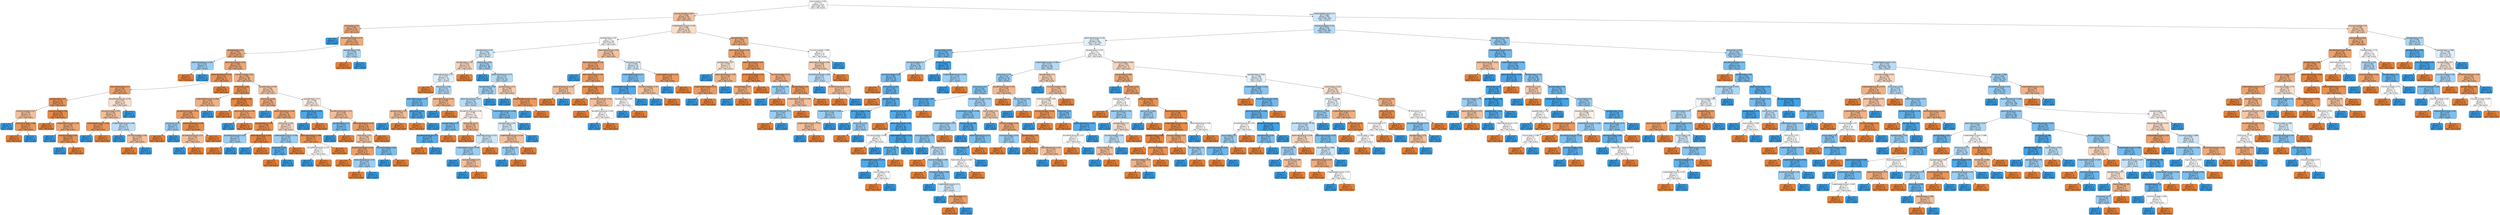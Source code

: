 digraph Tree {
node [shape=box, style="filled, rounded", color="black", fontname=helvetica] ;
edge [fontname=helvetica] ;
0 [label=<Impulsividade &le; 0.222<br/>gini = 0.5<br/>samples = 1374<br/>value = [687, 687]<br/>class = Não Usuario>, fillcolor="#ffffff"] ;
1 [label=<Conscienciosidade &le; 0.671<br/>gini = 0.446<br/>samples = 423<br/>value = [281, 142]<br/>class = Não Usuario>, fillcolor="#f2c19d"] ;
0 -> 1 [labeldistance=2.5, labelangle=45, headlabel="True"] ;
2 [label=<Extroversao &le; 0.41<br/>gini = 0.387<br/>samples = 233<br/>value = [172, 61]<br/>class = Não Usuario>, fillcolor="#eeae7f"] ;
1 -> 2 ;
3 [label=<gini = 0.0<br/>samples = 2<br/>value = [0, 2]<br/>class = Usuario>, fillcolor="#399de5"] ;
2 -> 3 ;
4 [label=<BuscaPorExperiencias &le; 0.75<br/>gini = 0.38<br/>samples = 231<br/>value = [172, 59]<br/>class = Não Usuario>, fillcolor="#eeac7d"] ;
2 -> 4 ;
5 [label=<Agradabilidade &le; 0.27<br/>gini = 0.367<br/>samples = 223<br/>value = [169, 54]<br/>class = Não Usuario>, fillcolor="#eda978"] ;
4 -> 5 ;
6 [label=<AberturaExperiencia &le; 0.335<br/>gini = 0.444<br/>samples = 6<br/>value = [2, 4]<br/>class = Usuario>, fillcolor="#9ccef2"] ;
5 -> 6 ;
7 [label=<gini = 0.0<br/>samples = 2<br/>value = [2, 0]<br/>class = Não Usuario>, fillcolor="#e58139"] ;
6 -> 7 ;
8 [label=<gini = 0.0<br/>samples = 4<br/>value = [0, 4]<br/>class = Usuario>, fillcolor="#399de5"] ;
6 -> 8 ;
9 [label=<AberturaExperiencia &le; 0.43<br/>gini = 0.355<br/>samples = 217<br/>value = [167, 50]<br/>class = Não Usuario>, fillcolor="#eda774"] ;
5 -> 9 ;
10 [label=<AberturaExperiencia &le; 0.34<br/>gini = 0.24<br/>samples = 79<br/>value = [68, 11]<br/>class = Não Usuario>, fillcolor="#e99559"] ;
9 -> 10 ;
11 [label=<AberturaExperiencia &le; 0.3<br/>gini = 0.329<br/>samples = 53<br/>value = [42, 11]<br/>class = Não Usuario>, fillcolor="#eca26d"] ;
10 -> 11 ;
12 [label=<Agradabilidade &le; 0.47<br/>gini = 0.224<br/>samples = 39<br/>value = [34, 5]<br/>class = Não Usuario>, fillcolor="#e99456"] ;
11 -> 12 ;
13 [label=<Conscienciosidade &le; 0.47<br/>gini = 0.444<br/>samples = 9<br/>value = [6, 3]<br/>class = Não Usuario>, fillcolor="#f2c09c"] ;
12 -> 13 ;
14 [label=<gini = 0.0<br/>samples = 2<br/>value = [0, 2]<br/>class = Usuario>, fillcolor="#399de5"] ;
13 -> 14 ;
15 [label=<Conscienciosidade &le; 0.635<br/>gini = 0.245<br/>samples = 7<br/>value = [6, 1]<br/>class = Não Usuario>, fillcolor="#e9965a"] ;
13 -> 15 ;
16 [label=<gini = 0.0<br/>samples = 6<br/>value = [6, 0]<br/>class = Não Usuario>, fillcolor="#e58139"] ;
15 -> 16 ;
17 [label=<gini = 0.0<br/>samples = 1<br/>value = [0, 1]<br/>class = Usuario>, fillcolor="#399de5"] ;
15 -> 17 ;
18 [label=<Conscienciosidade &le; 0.59<br/>gini = 0.124<br/>samples = 30<br/>value = [28, 2]<br/>class = Não Usuario>, fillcolor="#e78a47"] ;
12 -> 18 ;
19 [label=<gini = 0.0<br/>samples = 21<br/>value = [21, 0]<br/>class = Não Usuario>, fillcolor="#e58139"] ;
18 -> 19 ;
20 [label=<InstabilidadeEmocional &le; 0.56<br/>gini = 0.346<br/>samples = 9<br/>value = [7, 2]<br/>class = Não Usuario>, fillcolor="#eca572"] ;
18 -> 20 ;
21 [label=<gini = 0.0<br/>samples = 1<br/>value = [0, 1]<br/>class = Usuario>, fillcolor="#399de5"] ;
20 -> 21 ;
22 [label=<Conscienciosidade &le; 0.61<br/>gini = 0.219<br/>samples = 8<br/>value = [7, 1]<br/>class = Não Usuario>, fillcolor="#e99355"] ;
20 -> 22 ;
23 [label=<gini = 0.0<br/>samples = 1<br/>value = [0, 1]<br/>class = Usuario>, fillcolor="#399de5"] ;
22 -> 23 ;
24 [label=<gini = 0.0<br/>samples = 7<br/>value = [7, 0]<br/>class = Não Usuario>, fillcolor="#e58139"] ;
22 -> 24 ;
25 [label=<BuscaPorExperiencias &le; 0.45<br/>gini = 0.49<br/>samples = 14<br/>value = [8, 6]<br/>class = Não Usuario>, fillcolor="#f8e0ce"] ;
11 -> 25 ;
26 [label=<Conscienciosidade &le; 0.57<br/>gini = 0.444<br/>samples = 12<br/>value = [8, 4]<br/>class = Não Usuario>, fillcolor="#f2c09c"] ;
25 -> 26 ;
27 [label=<InstabilidadeEmocional &le; 0.56<br/>gini = 0.245<br/>samples = 7<br/>value = [6, 1]<br/>class = Não Usuario>, fillcolor="#e9965a"] ;
26 -> 27 ;
28 [label=<gini = 0.0<br/>samples = 1<br/>value = [0, 1]<br/>class = Usuario>, fillcolor="#399de5"] ;
27 -> 28 ;
29 [label=<gini = 0.0<br/>samples = 6<br/>value = [6, 0]<br/>class = Não Usuario>, fillcolor="#e58139"] ;
27 -> 29 ;
30 [label=<InstabilidadeEmocional &le; 0.68<br/>gini = 0.48<br/>samples = 5<br/>value = [2, 3]<br/>class = Usuario>, fillcolor="#bddef6"] ;
26 -> 30 ;
31 [label=<gini = 0.0<br/>samples = 2<br/>value = [0, 2]<br/>class = Usuario>, fillcolor="#399de5"] ;
30 -> 31 ;
32 [label=<Conscienciosidade &le; 0.59<br/>gini = 0.444<br/>samples = 3<br/>value = [2, 1]<br/>class = Não Usuario>, fillcolor="#f2c09c"] ;
30 -> 32 ;
33 [label=<gini = 0.0<br/>samples = 2<br/>value = [2, 0]<br/>class = Não Usuario>, fillcolor="#e58139"] ;
32 -> 33 ;
34 [label=<gini = 0.0<br/>samples = 1<br/>value = [0, 1]<br/>class = Usuario>, fillcolor="#399de5"] ;
32 -> 34 ;
35 [label=<gini = 0.0<br/>samples = 2<br/>value = [0, 2]<br/>class = Usuario>, fillcolor="#399de5"] ;
25 -> 35 ;
36 [label=<gini = 0.0<br/>samples = 26<br/>value = [26, 0]<br/>class = Não Usuario>, fillcolor="#e58139"] ;
10 -> 36 ;
37 [label=<Conscienciosidade &le; 0.51<br/>gini = 0.405<br/>samples = 138<br/>value = [99, 39]<br/>class = Não Usuario>, fillcolor="#efb387"] ;
9 -> 37 ;
38 [label=<Extroversao &le; 0.68<br/>gini = 0.223<br/>samples = 47<br/>value = [41, 6]<br/>class = Não Usuario>, fillcolor="#e99356"] ;
37 -> 38 ;
39 [label=<InstabilidadeEmocional &le; 0.845<br/>gini = 0.401<br/>samples = 18<br/>value = [13, 5]<br/>class = Não Usuario>, fillcolor="#efb185"] ;
38 -> 39 ;
40 [label=<BuscaPorExperiencias &le; 0.05<br/>gini = 0.305<br/>samples = 16<br/>value = [13, 3]<br/>class = Não Usuario>, fillcolor="#eb9e67"] ;
39 -> 40 ;
41 [label=<Extroversao &le; 0.53<br/>gini = 0.444<br/>samples = 3<br/>value = [1, 2]<br/>class = Usuario>, fillcolor="#9ccef2"] ;
40 -> 41 ;
42 [label=<gini = 0.0<br/>samples = 1<br/>value = [1, 0]<br/>class = Não Usuario>, fillcolor="#e58139"] ;
41 -> 42 ;
43 [label=<gini = 0.0<br/>samples = 2<br/>value = [0, 2]<br/>class = Usuario>, fillcolor="#399de5"] ;
41 -> 43 ;
44 [label=<AberturaExperiencia &le; 0.49<br/>gini = 0.142<br/>samples = 13<br/>value = [12, 1]<br/>class = Não Usuario>, fillcolor="#e78c49"] ;
40 -> 44 ;
45 [label=<BuscaPorExperiencias &le; 0.3<br/>gini = 0.444<br/>samples = 3<br/>value = [2, 1]<br/>class = Não Usuario>, fillcolor="#f2c09c"] ;
44 -> 45 ;
46 [label=<gini = 0.0<br/>samples = 1<br/>value = [0, 1]<br/>class = Usuario>, fillcolor="#399de5"] ;
45 -> 46 ;
47 [label=<gini = 0.0<br/>samples = 2<br/>value = [2, 0]<br/>class = Não Usuario>, fillcolor="#e58139"] ;
45 -> 47 ;
48 [label=<gini = 0.0<br/>samples = 10<br/>value = [10, 0]<br/>class = Não Usuario>, fillcolor="#e58139"] ;
44 -> 48 ;
49 [label=<gini = 0.0<br/>samples = 2<br/>value = [0, 2]<br/>class = Usuario>, fillcolor="#399de5"] ;
39 -> 49 ;
50 [label=<AberturaExperiencia &le; 0.66<br/>gini = 0.067<br/>samples = 29<br/>value = [28, 1]<br/>class = Não Usuario>, fillcolor="#e68640"] ;
38 -> 50 ;
51 [label=<gini = 0.0<br/>samples = 24<br/>value = [24, 0]<br/>class = Não Usuario>, fillcolor="#e58139"] ;
50 -> 51 ;
52 [label=<AberturaExperiencia &le; 0.69<br/>gini = 0.32<br/>samples = 5<br/>value = [4, 1]<br/>class = Não Usuario>, fillcolor="#eca06a"] ;
50 -> 52 ;
53 [label=<gini = 0.0<br/>samples = 1<br/>value = [0, 1]<br/>class = Usuario>, fillcolor="#399de5"] ;
52 -> 53 ;
54 [label=<gini = 0.0<br/>samples = 4<br/>value = [4, 0]<br/>class = Não Usuario>, fillcolor="#e58139"] ;
52 -> 54 ;
55 [label=<Agradabilidade &le; 0.546<br/>gini = 0.462<br/>samples = 91<br/>value = [58, 33]<br/>class = Não Usuario>, fillcolor="#f4c9aa"] ;
37 -> 55 ;
56 [label=<Extroversao &le; 0.48<br/>gini = 0.386<br/>samples = 46<br/>value = [34, 12]<br/>class = Não Usuario>, fillcolor="#eead7f"] ;
55 -> 56 ;
57 [label=<gini = 0.0<br/>samples = 2<br/>value = [0, 2]<br/>class = Usuario>, fillcolor="#399de5"] ;
56 -> 57 ;
58 [label=<AberturaExperiencia &le; 0.66<br/>gini = 0.351<br/>samples = 44<br/>value = [34, 10]<br/>class = Não Usuario>, fillcolor="#eda673"] ;
56 -> 58 ;
59 [label=<Agradabilidade &le; 0.375<br/>gini = 0.198<br/>samples = 27<br/>value = [24, 3]<br/>class = Não Usuario>, fillcolor="#e89152"] ;
58 -> 59 ;
60 [label=<BuscaPorExperiencias &le; 0.05<br/>gini = 0.444<br/>samples = 3<br/>value = [1, 2]<br/>class = Usuario>, fillcolor="#9ccef2"] ;
59 -> 60 ;
61 [label=<gini = 0.0<br/>samples = 1<br/>value = [1, 0]<br/>class = Não Usuario>, fillcolor="#e58139"] ;
60 -> 61 ;
62 [label=<gini = 0.0<br/>samples = 2<br/>value = [0, 2]<br/>class = Usuario>, fillcolor="#399de5"] ;
60 -> 62 ;
63 [label=<AberturaExperiencia &le; 0.45<br/>gini = 0.08<br/>samples = 24<br/>value = [23, 1]<br/>class = Não Usuario>, fillcolor="#e68642"] ;
59 -> 63 ;
64 [label=<gini = 0.0<br/>samples = 1<br/>value = [0, 1]<br/>class = Usuario>, fillcolor="#399de5"] ;
63 -> 64 ;
65 [label=<gini = 0.0<br/>samples = 23<br/>value = [23, 0]<br/>class = Não Usuario>, fillcolor="#e58139"] ;
63 -> 65 ;
66 [label=<Extroversao &le; 0.68<br/>gini = 0.484<br/>samples = 17<br/>value = [10, 7]<br/>class = Não Usuario>, fillcolor="#f7d9c4"] ;
58 -> 66 ;
67 [label=<InstabilidadeEmocional &le; 0.735<br/>gini = 0.444<br/>samples = 9<br/>value = [3, 6]<br/>class = Usuario>, fillcolor="#9ccef2"] ;
66 -> 67 ;
68 [label=<Extroversao &le; 0.52<br/>gini = 0.245<br/>samples = 7<br/>value = [1, 6]<br/>class = Usuario>, fillcolor="#5aade9"] ;
67 -> 68 ;
69 [label=<gini = 0.0<br/>samples = 1<br/>value = [1, 0]<br/>class = Não Usuario>, fillcolor="#e58139"] ;
68 -> 69 ;
70 [label=<gini = 0.0<br/>samples = 6<br/>value = [0, 6]<br/>class = Usuario>, fillcolor="#399de5"] ;
68 -> 70 ;
71 [label=<gini = 0.0<br/>samples = 2<br/>value = [2, 0]<br/>class = Não Usuario>, fillcolor="#e58139"] ;
67 -> 71 ;
72 [label=<AberturaExperiencia &le; 0.68<br/>gini = 0.219<br/>samples = 8<br/>value = [7, 1]<br/>class = Não Usuario>, fillcolor="#e99355"] ;
66 -> 72 ;
73 [label=<BuscaPorExperiencias &le; 0.15<br/>gini = 0.5<br/>samples = 2<br/>value = [1, 1]<br/>class = Não Usuario>, fillcolor="#ffffff"] ;
72 -> 73 ;
74 [label=<gini = 0.0<br/>samples = 1<br/>value = [0, 1]<br/>class = Usuario>, fillcolor="#399de5"] ;
73 -> 74 ;
75 [label=<gini = 0.0<br/>samples = 1<br/>value = [1, 0]<br/>class = Não Usuario>, fillcolor="#e58139"] ;
73 -> 75 ;
76 [label=<gini = 0.0<br/>samples = 6<br/>value = [6, 0]<br/>class = Não Usuario>, fillcolor="#e58139"] ;
72 -> 76 ;
77 [label=<Agradabilidade &le; 0.57<br/>gini = 0.498<br/>samples = 45<br/>value = [24, 21]<br/>class = Não Usuario>, fillcolor="#fcefe6"] ;
55 -> 77 ;
78 [label=<AberturaExperiencia &le; 0.827<br/>gini = 0.165<br/>samples = 11<br/>value = [1, 10]<br/>class = Usuario>, fillcolor="#4da7e8"] ;
77 -> 78 ;
79 [label=<gini = 0.0<br/>samples = 10<br/>value = [0, 10]<br/>class = Usuario>, fillcolor="#399de5"] ;
78 -> 79 ;
80 [label=<gini = 0.0<br/>samples = 1<br/>value = [1, 0]<br/>class = Não Usuario>, fillcolor="#e58139"] ;
78 -> 80 ;
81 [label=<BuscaPorExperiencias &le; 0.15<br/>gini = 0.438<br/>samples = 34<br/>value = [23, 11]<br/>class = Não Usuario>, fillcolor="#f1bd98"] ;
77 -> 81 ;
82 [label=<Agradabilidade &le; 0.72<br/>gini = 0.375<br/>samples = 8<br/>value = [2, 6]<br/>class = Usuario>, fillcolor="#7bbeee"] ;
81 -> 82 ;
83 [label=<gini = 0.0<br/>samples = 6<br/>value = [0, 6]<br/>class = Usuario>, fillcolor="#399de5"] ;
82 -> 83 ;
84 [label=<gini = 0.0<br/>samples = 2<br/>value = [2, 0]<br/>class = Não Usuario>, fillcolor="#e58139"] ;
82 -> 84 ;
85 [label=<AberturaExperiencia &le; 0.59<br/>gini = 0.311<br/>samples = 26<br/>value = [21, 5]<br/>class = Não Usuario>, fillcolor="#eb9f68"] ;
81 -> 85 ;
86 [label=<Extroversao &le; 0.8<br/>gini = 0.459<br/>samples = 14<br/>value = [9, 5]<br/>class = Não Usuario>, fillcolor="#f3c7a7"] ;
85 -> 86 ;
87 [label=<BuscaPorExperiencias &le; 0.45<br/>gini = 0.32<br/>samples = 10<br/>value = [8, 2]<br/>class = Não Usuario>, fillcolor="#eca06a"] ;
86 -> 87 ;
88 [label=<gini = 0.0<br/>samples = 7<br/>value = [7, 0]<br/>class = Não Usuario>, fillcolor="#e58139"] ;
87 -> 88 ;
89 [label=<AberturaExperiencia &le; 0.52<br/>gini = 0.444<br/>samples = 3<br/>value = [1, 2]<br/>class = Usuario>, fillcolor="#9ccef2"] ;
87 -> 89 ;
90 [label=<gini = 0.0<br/>samples = 1<br/>value = [1, 0]<br/>class = Não Usuario>, fillcolor="#e58139"] ;
89 -> 90 ;
91 [label=<gini = 0.0<br/>samples = 2<br/>value = [0, 2]<br/>class = Usuario>, fillcolor="#399de5"] ;
89 -> 91 ;
92 [label=<Conscienciosidade &le; 0.625<br/>gini = 0.375<br/>samples = 4<br/>value = [1, 3]<br/>class = Usuario>, fillcolor="#7bbeee"] ;
86 -> 92 ;
93 [label=<gini = 0.0<br/>samples = 3<br/>value = [0, 3]<br/>class = Usuario>, fillcolor="#399de5"] ;
92 -> 93 ;
94 [label=<gini = 0.0<br/>samples = 1<br/>value = [1, 0]<br/>class = Não Usuario>, fillcolor="#e58139"] ;
92 -> 94 ;
95 [label=<gini = 0.0<br/>samples = 12<br/>value = [12, 0]<br/>class = Não Usuario>, fillcolor="#e58139"] ;
85 -> 95 ;
96 [label=<Agradabilidade &le; 0.46<br/>gini = 0.469<br/>samples = 8<br/>value = [3, 5]<br/>class = Usuario>, fillcolor="#b0d8f5"] ;
4 -> 96 ;
97 [label=<gini = 0.0<br/>samples = 3<br/>value = [3, 0]<br/>class = Não Usuario>, fillcolor="#e58139"] ;
96 -> 97 ;
98 [label=<gini = 0.0<br/>samples = 5<br/>value = [0, 5]<br/>class = Usuario>, fillcolor="#399de5"] ;
96 -> 98 ;
99 [label=<InstabilidadeEmocional &le; 0.735<br/>gini = 0.489<br/>samples = 190<br/>value = [109, 81]<br/>class = Não Usuario>, fillcolor="#f8dfcc"] ;
1 -> 99 ;
100 [label=<Agradabilidade &le; 0.61<br/>gini = 0.5<br/>samples = 136<br/>value = [69, 67]<br/>class = Não Usuario>, fillcolor="#fefbf9"] ;
99 -> 100 ;
101 [label=<Agradabilidade &le; 0.45<br/>gini = 0.491<br/>samples = 90<br/>value = [39, 51]<br/>class = Usuario>, fillcolor="#d0e8f9"] ;
100 -> 101 ;
102 [label=<Agradabilidade &le; 0.43<br/>gini = 0.482<br/>samples = 32<br/>value = [19, 13]<br/>class = Não Usuario>, fillcolor="#f7d7c0"] ;
101 -> 102 ;
103 [label=<AberturaExperiencia &le; 0.3<br/>gini = 0.497<br/>samples = 24<br/>value = [11, 13]<br/>class = Usuario>, fillcolor="#e1f0fb"] ;
102 -> 103 ;
104 [label=<gini = 0.0<br/>samples = 3<br/>value = [3, 0]<br/>class = Não Usuario>, fillcolor="#e58139"] ;
103 -> 104 ;
105 [label=<Extroversao &le; 0.68<br/>gini = 0.472<br/>samples = 21<br/>value = [8, 13]<br/>class = Usuario>, fillcolor="#b3d9f5"] ;
103 -> 105 ;
106 [label=<AberturaExperiencia &le; 0.34<br/>gini = 0.337<br/>samples = 14<br/>value = [3, 11]<br/>class = Usuario>, fillcolor="#6fb8ec"] ;
105 -> 106 ;
107 [label=<Agradabilidade &le; 0.23<br/>gini = 0.444<br/>samples = 3<br/>value = [2, 1]<br/>class = Não Usuario>, fillcolor="#f2c09c"] ;
106 -> 107 ;
108 [label=<gini = 0.0<br/>samples = 1<br/>value = [0, 1]<br/>class = Usuario>, fillcolor="#399de5"] ;
107 -> 108 ;
109 [label=<gini = 0.0<br/>samples = 2<br/>value = [2, 0]<br/>class = Não Usuario>, fillcolor="#e58139"] ;
107 -> 109 ;
110 [label=<Extroversao &le; 0.47<br/>gini = 0.165<br/>samples = 11<br/>value = [1, 10]<br/>class = Usuario>, fillcolor="#4da7e8"] ;
106 -> 110 ;
111 [label=<gini = 0.0<br/>samples = 1<br/>value = [1, 0]<br/>class = Não Usuario>, fillcolor="#e58139"] ;
110 -> 111 ;
112 [label=<gini = 0.0<br/>samples = 10<br/>value = [0, 10]<br/>class = Usuario>, fillcolor="#399de5"] ;
110 -> 112 ;
113 [label=<AberturaExperiencia &le; 0.34<br/>gini = 0.408<br/>samples = 7<br/>value = [5, 2]<br/>class = Não Usuario>, fillcolor="#efb388"] ;
105 -> 113 ;
114 [label=<gini = 0.0<br/>samples = 2<br/>value = [0, 2]<br/>class = Usuario>, fillcolor="#399de5"] ;
113 -> 114 ;
115 [label=<gini = 0.0<br/>samples = 5<br/>value = [5, 0]<br/>class = Não Usuario>, fillcolor="#e58139"] ;
113 -> 115 ;
116 [label=<gini = 0.0<br/>samples = 8<br/>value = [8, 0]<br/>class = Não Usuario>, fillcolor="#e58139"] ;
102 -> 116 ;
117 [label=<Extroversao &le; 0.49<br/>gini = 0.452<br/>samples = 58<br/>value = [20, 38]<br/>class = Usuario>, fillcolor="#a1d1f3"] ;
101 -> 117 ;
118 [label=<gini = 0.0<br/>samples = 6<br/>value = [0, 6]<br/>class = Usuario>, fillcolor="#399de5"] ;
117 -> 118 ;
119 [label=<AberturaExperiencia &le; 0.74<br/>gini = 0.473<br/>samples = 52<br/>value = [20, 32]<br/>class = Usuario>, fillcolor="#b5daf5"] ;
117 -> 119 ;
120 [label=<Agradabilidade &le; 0.59<br/>gini = 0.449<br/>samples = 44<br/>value = [15, 29]<br/>class = Usuario>, fillcolor="#9fd0f2"] ;
119 -> 120 ;
121 [label=<AberturaExperiencia &le; 0.47<br/>gini = 0.478<br/>samples = 38<br/>value = [15, 23]<br/>class = Usuario>, fillcolor="#baddf6"] ;
120 -> 121 ;
122 [label=<BuscaPorExperiencias &le; 0.35<br/>gini = 0.499<br/>samples = 21<br/>value = [11, 10]<br/>class = Não Usuario>, fillcolor="#fdf4ed"] ;
121 -> 122 ;
123 [label=<Agradabilidade &le; 0.55<br/>gini = 0.375<br/>samples = 8<br/>value = [2, 6]<br/>class = Usuario>, fillcolor="#7bbeee"] ;
122 -> 123 ;
124 [label=<BuscaPorExperiencias &le; 0.1<br/>gini = 0.245<br/>samples = 7<br/>value = [1, 6]<br/>class = Usuario>, fillcolor="#5aade9"] ;
123 -> 124 ;
125 [label=<gini = 0.0<br/>samples = 1<br/>value = [1, 0]<br/>class = Não Usuario>, fillcolor="#e58139"] ;
124 -> 125 ;
126 [label=<gini = 0.0<br/>samples = 6<br/>value = [0, 6]<br/>class = Usuario>, fillcolor="#399de5"] ;
124 -> 126 ;
127 [label=<gini = 0.0<br/>samples = 1<br/>value = [1, 0]<br/>class = Não Usuario>, fillcolor="#e58139"] ;
123 -> 127 ;
128 [label=<Extroversao &le; 0.74<br/>gini = 0.426<br/>samples = 13<br/>value = [9, 4]<br/>class = Não Usuario>, fillcolor="#f1b991"] ;
122 -> 128 ;
129 [label=<gini = 0.0<br/>samples = 6<br/>value = [6, 0]<br/>class = Não Usuario>, fillcolor="#e58139"] ;
128 -> 129 ;
130 [label=<AberturaExperiencia &le; 0.32<br/>gini = 0.49<br/>samples = 7<br/>value = [3, 4]<br/>class = Usuario>, fillcolor="#cee6f8"] ;
128 -> 130 ;
131 [label=<InstabilidadeEmocional &le; 0.535<br/>gini = 0.444<br/>samples = 6<br/>value = [2, 4]<br/>class = Usuario>, fillcolor="#9ccef2"] ;
130 -> 131 ;
132 [label=<gini = 0.0<br/>samples = 3<br/>value = [0, 3]<br/>class = Usuario>, fillcolor="#399de5"] ;
131 -> 132 ;
133 [label=<Conscienciosidade &le; 0.7<br/>gini = 0.444<br/>samples = 3<br/>value = [2, 1]<br/>class = Não Usuario>, fillcolor="#f2c09c"] ;
131 -> 133 ;
134 [label=<gini = 0.0<br/>samples = 1<br/>value = [0, 1]<br/>class = Usuario>, fillcolor="#399de5"] ;
133 -> 134 ;
135 [label=<gini = 0.0<br/>samples = 2<br/>value = [2, 0]<br/>class = Não Usuario>, fillcolor="#e58139"] ;
133 -> 135 ;
136 [label=<gini = 0.0<br/>samples = 1<br/>value = [1, 0]<br/>class = Não Usuario>, fillcolor="#e58139"] ;
130 -> 136 ;
137 [label=<InstabilidadeEmocional &le; 0.585<br/>gini = 0.36<br/>samples = 17<br/>value = [4, 13]<br/>class = Usuario>, fillcolor="#76bbed"] ;
121 -> 137 ;
138 [label=<Agradabilidade &le; 0.53<br/>gini = 0.494<br/>samples = 9<br/>value = [4, 5]<br/>class = Usuario>, fillcolor="#d7ebfa"] ;
137 -> 138 ;
139 [label=<InstabilidadeEmocional &le; 0.535<br/>gini = 0.444<br/>samples = 6<br/>value = [4, 2]<br/>class = Não Usuario>, fillcolor="#f2c09c"] ;
138 -> 139 ;
140 [label=<Agradabilidade &le; 0.5<br/>gini = 0.444<br/>samples = 3<br/>value = [1, 2]<br/>class = Usuario>, fillcolor="#9ccef2"] ;
139 -> 140 ;
141 [label=<gini = 0.0<br/>samples = 2<br/>value = [0, 2]<br/>class = Usuario>, fillcolor="#399de5"] ;
140 -> 141 ;
142 [label=<gini = 0.0<br/>samples = 1<br/>value = [1, 0]<br/>class = Não Usuario>, fillcolor="#e58139"] ;
140 -> 142 ;
143 [label=<gini = 0.0<br/>samples = 3<br/>value = [3, 0]<br/>class = Não Usuario>, fillcolor="#e58139"] ;
139 -> 143 ;
144 [label=<gini = 0.0<br/>samples = 3<br/>value = [0, 3]<br/>class = Usuario>, fillcolor="#399de5"] ;
138 -> 144 ;
145 [label=<gini = 0.0<br/>samples = 8<br/>value = [0, 8]<br/>class = Usuario>, fillcolor="#399de5"] ;
137 -> 145 ;
146 [label=<gini = 0.0<br/>samples = 6<br/>value = [0, 6]<br/>class = Usuario>, fillcolor="#399de5"] ;
120 -> 146 ;
147 [label=<Agradabilidade &le; 0.53<br/>gini = 0.469<br/>samples = 8<br/>value = [5, 3]<br/>class = Não Usuario>, fillcolor="#f5cdb0"] ;
119 -> 147 ;
148 [label=<gini = 0.0<br/>samples = 2<br/>value = [0, 2]<br/>class = Usuario>, fillcolor="#399de5"] ;
147 -> 148 ;
149 [label=<InstabilidadeEmocional &le; 0.535<br/>gini = 0.278<br/>samples = 6<br/>value = [5, 1]<br/>class = Não Usuario>, fillcolor="#ea9a61"] ;
147 -> 149 ;
150 [label=<gini = 0.0<br/>samples = 1<br/>value = [0, 1]<br/>class = Usuario>, fillcolor="#399de5"] ;
149 -> 150 ;
151 [label=<gini = 0.0<br/>samples = 5<br/>value = [5, 0]<br/>class = Não Usuario>, fillcolor="#e58139"] ;
149 -> 151 ;
152 [label=<AberturaExperiencia &le; 0.53<br/>gini = 0.454<br/>samples = 46<br/>value = [30, 16]<br/>class = Não Usuario>, fillcolor="#f3c4a3"] ;
100 -> 152 ;
153 [label=<AberturaExperiencia &le; 0.18<br/>gini = 0.337<br/>samples = 28<br/>value = [22, 6]<br/>class = Não Usuario>, fillcolor="#eca36f"] ;
152 -> 153 ;
154 [label=<gini = 0.0<br/>samples = 1<br/>value = [0, 1]<br/>class = Usuario>, fillcolor="#399de5"] ;
153 -> 154 ;
155 [label=<AberturaExperiencia &le; 0.39<br/>gini = 0.302<br/>samples = 27<br/>value = [22, 5]<br/>class = Não Usuario>, fillcolor="#eb9e66"] ;
153 -> 155 ;
156 [label=<AberturaExperiencia &le; 0.34<br/>gini = 0.444<br/>samples = 9<br/>value = [6, 3]<br/>class = Não Usuario>, fillcolor="#f2c09c"] ;
155 -> 156 ;
157 [label=<gini = 0.0<br/>samples = 6<br/>value = [6, 0]<br/>class = Não Usuario>, fillcolor="#e58139"] ;
156 -> 157 ;
158 [label=<gini = 0.0<br/>samples = 3<br/>value = [0, 3]<br/>class = Usuario>, fillcolor="#399de5"] ;
156 -> 158 ;
159 [label=<AberturaExperiencia &le; 0.49<br/>gini = 0.198<br/>samples = 18<br/>value = [16, 2]<br/>class = Não Usuario>, fillcolor="#e89152"] ;
155 -> 159 ;
160 [label=<gini = 0.0<br/>samples = 12<br/>value = [12, 0]<br/>class = Não Usuario>, fillcolor="#e58139"] ;
159 -> 160 ;
161 [label=<BuscaPorExperiencias &le; 0.25<br/>gini = 0.444<br/>samples = 6<br/>value = [4, 2]<br/>class = Não Usuario>, fillcolor="#f2c09c"] ;
159 -> 161 ;
162 [label=<gini = 0.0<br/>samples = 2<br/>value = [2, 0]<br/>class = Não Usuario>, fillcolor="#e58139"] ;
161 -> 162 ;
163 [label=<BuscaPorExperiencias &le; 0.65<br/>gini = 0.5<br/>samples = 4<br/>value = [2, 2]<br/>class = Não Usuario>, fillcolor="#ffffff"] ;
161 -> 163 ;
164 [label=<gini = 0.0<br/>samples = 2<br/>value = [0, 2]<br/>class = Usuario>, fillcolor="#399de5"] ;
163 -> 164 ;
165 [label=<gini = 0.0<br/>samples = 2<br/>value = [2, 0]<br/>class = Não Usuario>, fillcolor="#e58139"] ;
163 -> 165 ;
166 [label=<Extroversao &le; 0.78<br/>gini = 0.494<br/>samples = 18<br/>value = [8, 10]<br/>class = Usuario>, fillcolor="#d7ebfa"] ;
152 -> 166 ;
167 [label=<InstabilidadeEmocional &le; 0.7<br/>gini = 0.375<br/>samples = 12<br/>value = [3, 9]<br/>class = Usuario>, fillcolor="#7bbeee"] ;
166 -> 167 ;
168 [label=<InstabilidadeEmocional &le; 0.575<br/>gini = 0.198<br/>samples = 9<br/>value = [1, 8]<br/>class = Usuario>, fillcolor="#52a9e8"] ;
167 -> 168 ;
169 [label=<Agradabilidade &le; 0.655<br/>gini = 0.5<br/>samples = 2<br/>value = [1, 1]<br/>class = Não Usuario>, fillcolor="#ffffff"] ;
168 -> 169 ;
170 [label=<gini = 0.0<br/>samples = 1<br/>value = [0, 1]<br/>class = Usuario>, fillcolor="#399de5"] ;
169 -> 170 ;
171 [label=<gini = 0.0<br/>samples = 1<br/>value = [1, 0]<br/>class = Não Usuario>, fillcolor="#e58139"] ;
169 -> 171 ;
172 [label=<gini = 0.0<br/>samples = 7<br/>value = [0, 7]<br/>class = Usuario>, fillcolor="#399de5"] ;
168 -> 172 ;
173 [label=<Conscienciosidade &le; 0.727<br/>gini = 0.444<br/>samples = 3<br/>value = [2, 1]<br/>class = Não Usuario>, fillcolor="#f2c09c"] ;
167 -> 173 ;
174 [label=<gini = 0.0<br/>samples = 1<br/>value = [0, 1]<br/>class = Usuario>, fillcolor="#399de5"] ;
173 -> 174 ;
175 [label=<gini = 0.0<br/>samples = 2<br/>value = [2, 0]<br/>class = Não Usuario>, fillcolor="#e58139"] ;
173 -> 175 ;
176 [label=<InstabilidadeEmocional &le; 0.51<br/>gini = 0.278<br/>samples = 6<br/>value = [5, 1]<br/>class = Não Usuario>, fillcolor="#ea9a61"] ;
166 -> 176 ;
177 [label=<gini = 0.0<br/>samples = 1<br/>value = [0, 1]<br/>class = Usuario>, fillcolor="#399de5"] ;
176 -> 177 ;
178 [label=<gini = 0.0<br/>samples = 5<br/>value = [5, 0]<br/>class = Não Usuario>, fillcolor="#e58139"] ;
176 -> 178 ;
179 [label=<Agradabilidade &le; 0.72<br/>gini = 0.384<br/>samples = 54<br/>value = [40, 14]<br/>class = Não Usuario>, fillcolor="#eead7e"] ;
99 -> 179 ;
180 [label=<AberturaExperiencia &le; 0.28<br/>gini = 0.325<br/>samples = 44<br/>value = [35, 9]<br/>class = Não Usuario>, fillcolor="#eca16c"] ;
179 -> 180 ;
181 [label=<Agradabilidade &le; 0.47<br/>gini = 0.494<br/>samples = 9<br/>value = [5, 4]<br/>class = Não Usuario>, fillcolor="#fae6d7"] ;
180 -> 181 ;
182 [label=<gini = 0.0<br/>samples = 2<br/>value = [0, 2]<br/>class = Usuario>, fillcolor="#399de5"] ;
181 -> 182 ;
183 [label=<AberturaExperiencia &le; 0.26<br/>gini = 0.408<br/>samples = 7<br/>value = [5, 2]<br/>class = Não Usuario>, fillcolor="#efb388"] ;
181 -> 183 ;
184 [label=<InstabilidadeEmocional &le; 0.75<br/>gini = 0.278<br/>samples = 6<br/>value = [5, 1]<br/>class = Não Usuario>, fillcolor="#ea9a61"] ;
183 -> 184 ;
185 [label=<gini = 0.0<br/>samples = 1<br/>value = [0, 1]<br/>class = Usuario>, fillcolor="#399de5"] ;
184 -> 185 ;
186 [label=<gini = 0.0<br/>samples = 5<br/>value = [5, 0]<br/>class = Não Usuario>, fillcolor="#e58139"] ;
184 -> 186 ;
187 [label=<gini = 0.0<br/>samples = 1<br/>value = [0, 1]<br/>class = Usuario>, fillcolor="#399de5"] ;
183 -> 187 ;
188 [label=<AberturaExperiencia &le; 0.55<br/>gini = 0.245<br/>samples = 35<br/>value = [30, 5]<br/>class = Não Usuario>, fillcolor="#e9965a"] ;
180 -> 188 ;
189 [label=<BuscaPorExperiencias &le; 0.15<br/>gini = 0.095<br/>samples = 20<br/>value = [19, 1]<br/>class = Não Usuario>, fillcolor="#e68843"] ;
188 -> 189 ;
190 [label=<Agradabilidade &le; 0.57<br/>gini = 0.375<br/>samples = 4<br/>value = [3, 1]<br/>class = Não Usuario>, fillcolor="#eeab7b"] ;
189 -> 190 ;
191 [label=<gini = 0.0<br/>samples = 1<br/>value = [0, 1]<br/>class = Usuario>, fillcolor="#399de5"] ;
190 -> 191 ;
192 [label=<gini = 0.0<br/>samples = 3<br/>value = [3, 0]<br/>class = Não Usuario>, fillcolor="#e58139"] ;
190 -> 192 ;
193 [label=<gini = 0.0<br/>samples = 16<br/>value = [16, 0]<br/>class = Não Usuario>, fillcolor="#e58139"] ;
189 -> 193 ;
194 [label=<Conscienciosidade &le; 0.72<br/>gini = 0.391<br/>samples = 15<br/>value = [11, 4]<br/>class = Não Usuario>, fillcolor="#eeaf81"] ;
188 -> 194 ;
195 [label=<Agradabilidade &le; 0.68<br/>gini = 0.444<br/>samples = 3<br/>value = [1, 2]<br/>class = Usuario>, fillcolor="#9ccef2"] ;
194 -> 195 ;
196 [label=<gini = 0.0<br/>samples = 2<br/>value = [0, 2]<br/>class = Usuario>, fillcolor="#399de5"] ;
195 -> 196 ;
197 [label=<gini = 0.0<br/>samples = 1<br/>value = [1, 0]<br/>class = Não Usuario>, fillcolor="#e58139"] ;
195 -> 197 ;
198 [label=<Agradabilidade &le; 0.55<br/>gini = 0.278<br/>samples = 12<br/>value = [10, 2]<br/>class = Não Usuario>, fillcolor="#ea9a61"] ;
194 -> 198 ;
199 [label=<InstabilidadeEmocional &le; 0.795<br/>gini = 0.444<br/>samples = 6<br/>value = [4, 2]<br/>class = Não Usuario>, fillcolor="#f2c09c"] ;
198 -> 199 ;
200 [label=<BuscaPorExperiencias &le; 0.1<br/>gini = 0.444<br/>samples = 3<br/>value = [1, 2]<br/>class = Usuario>, fillcolor="#9ccef2"] ;
199 -> 200 ;
201 [label=<gini = 0.0<br/>samples = 1<br/>value = [1, 0]<br/>class = Não Usuario>, fillcolor="#e58139"] ;
200 -> 201 ;
202 [label=<gini = 0.0<br/>samples = 2<br/>value = [0, 2]<br/>class = Usuario>, fillcolor="#399de5"] ;
200 -> 202 ;
203 [label=<gini = 0.0<br/>samples = 3<br/>value = [3, 0]<br/>class = Não Usuario>, fillcolor="#e58139"] ;
199 -> 203 ;
204 [label=<gini = 0.0<br/>samples = 6<br/>value = [6, 0]<br/>class = Não Usuario>, fillcolor="#e58139"] ;
198 -> 204 ;
205 [label=<Conscienciosidade &le; 0.865<br/>gini = 0.5<br/>samples = 10<br/>value = [5, 5]<br/>class = Não Usuario>, fillcolor="#ffffff"] ;
179 -> 205 ;
206 [label=<AberturaExperiencia &le; 0.48<br/>gini = 0.469<br/>samples = 8<br/>value = [5, 3]<br/>class = Não Usuario>, fillcolor="#f5cdb0"] ;
205 -> 206 ;
207 [label=<BuscaPorExperiencias &le; 0.55<br/>gini = 0.48<br/>samples = 5<br/>value = [2, 3]<br/>class = Usuario>, fillcolor="#bddef6"] ;
206 -> 207 ;
208 [label=<gini = 0.0<br/>samples = 2<br/>value = [0, 2]<br/>class = Usuario>, fillcolor="#399de5"] ;
207 -> 208 ;
209 [label=<BuscaPorExperiencias &le; 0.65<br/>gini = 0.444<br/>samples = 3<br/>value = [2, 1]<br/>class = Não Usuario>, fillcolor="#f2c09c"] ;
207 -> 209 ;
210 [label=<gini = 0.0<br/>samples = 2<br/>value = [2, 0]<br/>class = Não Usuario>, fillcolor="#e58139"] ;
209 -> 210 ;
211 [label=<gini = 0.0<br/>samples = 1<br/>value = [0, 1]<br/>class = Usuario>, fillcolor="#399de5"] ;
209 -> 211 ;
212 [label=<gini = 0.0<br/>samples = 3<br/>value = [3, 0]<br/>class = Não Usuario>, fillcolor="#e58139"] ;
206 -> 212 ;
213 [label=<gini = 0.0<br/>samples = 2<br/>value = [0, 2]<br/>class = Usuario>, fillcolor="#399de5"] ;
205 -> 213 ;
214 [label=<InstabilidadeEmocional &le; 0.7<br/>gini = 0.489<br/>samples = 951<br/>value = [406, 545]<br/>class = Usuario>, fillcolor="#cde6f8"] ;
0 -> 214 [labeldistance=2.5, labelangle=-45, headlabel="False"] ;
215 [label=<Conscienciosidade &le; 0.712<br/>gini = 0.473<br/>samples = 787<br/>value = [302, 485]<br/>class = Usuario>, fillcolor="#b4daf5"] ;
214 -> 215 ;
216 [label=<AberturaExperiencia &le; 0.26<br/>gini = 0.497<br/>samples = 361<br/>value = [167, 194]<br/>class = Usuario>, fillcolor="#e3f1fb"] ;
215 -> 216 ;
217 [label=<Impulsividade &le; 0.613<br/>gini = 0.343<br/>samples = 50<br/>value = [11, 39]<br/>class = Usuario>, fillcolor="#71b9ec"] ;
216 -> 217 ;
218 [label=<Conscienciosidade &le; 0.7<br/>gini = 0.452<br/>samples = 29<br/>value = [10, 19]<br/>class = Usuario>, fillcolor="#a1d1f3"] ;
217 -> 218 ;
219 [label=<Conscienciosidade &le; 0.52<br/>gini = 0.365<br/>samples = 25<br/>value = [6, 19]<br/>class = Usuario>, fillcolor="#78bced"] ;
218 -> 219 ;
220 [label=<gini = 0.0<br/>samples = 2<br/>value = [2, 0]<br/>class = Não Usuario>, fillcolor="#e58139"] ;
219 -> 220 ;
221 [label=<Extroversao &le; 0.375<br/>gini = 0.287<br/>samples = 23<br/>value = [4, 19]<br/>class = Usuario>, fillcolor="#63b2ea"] ;
219 -> 221 ;
222 [label=<gini = 0.0<br/>samples = 1<br/>value = [1, 0]<br/>class = Não Usuario>, fillcolor="#e58139"] ;
221 -> 222 ;
223 [label=<Agradabilidade &le; 0.45<br/>gini = 0.236<br/>samples = 22<br/>value = [3, 19]<br/>class = Usuario>, fillcolor="#58ace9"] ;
221 -> 223 ;
224 [label=<InstabilidadeEmocional &le; 0.545<br/>gini = 0.444<br/>samples = 6<br/>value = [2, 4]<br/>class = Usuario>, fillcolor="#9ccef2"] ;
223 -> 224 ;
225 [label=<InstabilidadeEmocional &le; 0.325<br/>gini = 0.444<br/>samples = 3<br/>value = [2, 1]<br/>class = Não Usuario>, fillcolor="#f2c09c"] ;
224 -> 225 ;
226 [label=<gini = 0.0<br/>samples = 1<br/>value = [0, 1]<br/>class = Usuario>, fillcolor="#399de5"] ;
225 -> 226 ;
227 [label=<gini = 0.0<br/>samples = 2<br/>value = [2, 0]<br/>class = Não Usuario>, fillcolor="#e58139"] ;
225 -> 227 ;
228 [label=<gini = 0.0<br/>samples = 3<br/>value = [0, 3]<br/>class = Usuario>, fillcolor="#399de5"] ;
224 -> 228 ;
229 [label=<Conscienciosidade &le; 0.68<br/>gini = 0.117<br/>samples = 16<br/>value = [1, 15]<br/>class = Usuario>, fillcolor="#46a4e7"] ;
223 -> 229 ;
230 [label=<gini = 0.0<br/>samples = 13<br/>value = [0, 13]<br/>class = Usuario>, fillcolor="#399de5"] ;
229 -> 230 ;
231 [label=<Extroversao &le; 0.61<br/>gini = 0.444<br/>samples = 3<br/>value = [1, 2]<br/>class = Usuario>, fillcolor="#9ccef2"] ;
229 -> 231 ;
232 [label=<gini = 0.0<br/>samples = 1<br/>value = [1, 0]<br/>class = Não Usuario>, fillcolor="#e58139"] ;
231 -> 232 ;
233 [label=<gini = 0.0<br/>samples = 2<br/>value = [0, 2]<br/>class = Usuario>, fillcolor="#399de5"] ;
231 -> 233 ;
234 [label=<gini = 0.0<br/>samples = 4<br/>value = [4, 0]<br/>class = Não Usuario>, fillcolor="#e58139"] ;
218 -> 234 ;
235 [label=<Extroversao &le; 0.74<br/>gini = 0.091<br/>samples = 21<br/>value = [1, 20]<br/>class = Usuario>, fillcolor="#43a2e6"] ;
217 -> 235 ;
236 [label=<gini = 0.0<br/>samples = 18<br/>value = [0, 18]<br/>class = Usuario>, fillcolor="#399de5"] ;
235 -> 236 ;
237 [label=<InstabilidadeEmocional &le; 0.545<br/>gini = 0.444<br/>samples = 3<br/>value = [1, 2]<br/>class = Usuario>, fillcolor="#9ccef2"] ;
235 -> 237 ;
238 [label=<gini = 0.0<br/>samples = 2<br/>value = [0, 2]<br/>class = Usuario>, fillcolor="#399de5"] ;
237 -> 238 ;
239 [label=<gini = 0.0<br/>samples = 1<br/>value = [1, 0]<br/>class = Não Usuario>, fillcolor="#e58139"] ;
237 -> 239 ;
240 [label=<Agradabilidade &le; 0.537<br/>gini = 0.5<br/>samples = 311<br/>value = [156, 155]<br/>class = Não Usuario>, fillcolor="#fffefe"] ;
216 -> 240 ;
241 [label=<InstabilidadeEmocional &le; 0.585<br/>gini = 0.472<br/>samples = 136<br/>value = [52, 84]<br/>class = Usuario>, fillcolor="#b4daf5"] ;
240 -> 241 ;
242 [label=<Extroversao &le; 0.74<br/>gini = 0.44<br/>samples = 110<br/>value = [36, 74]<br/>class = Usuario>, fillcolor="#99cdf2"] ;
241 -> 242 ;
243 [label=<Extroversao &le; 0.51<br/>gini = 0.402<br/>samples = 97<br/>value = [27, 70]<br/>class = Usuario>, fillcolor="#85c3ef"] ;
242 -> 243 ;
244 [label=<AberturaExperiencia &le; 0.91<br/>gini = 0.251<br/>samples = 34<br/>value = [5, 29]<br/>class = Usuario>, fillcolor="#5baee9"] ;
243 -> 244 ;
245 [label=<BuscaPorExperiencias &le; 0.2<br/>gini = 0.213<br/>samples = 33<br/>value = [4, 29]<br/>class = Usuario>, fillcolor="#54abe9"] ;
244 -> 245 ;
246 [label=<gini = 0.0<br/>samples = 1<br/>value = [1, 0]<br/>class = Não Usuario>, fillcolor="#e58139"] ;
245 -> 246 ;
247 [label=<AberturaExperiencia &le; 0.28<br/>gini = 0.17<br/>samples = 32<br/>value = [3, 29]<br/>class = Usuario>, fillcolor="#4da7e8"] ;
245 -> 247 ;
248 [label=<Conscienciosidade &le; 0.545<br/>gini = 0.5<br/>samples = 2<br/>value = [1, 1]<br/>class = Não Usuario>, fillcolor="#ffffff"] ;
247 -> 248 ;
249 [label=<gini = 0.0<br/>samples = 1<br/>value = [1, 0]<br/>class = Não Usuario>, fillcolor="#e58139"] ;
248 -> 249 ;
250 [label=<gini = 0.0<br/>samples = 1<br/>value = [0, 1]<br/>class = Usuario>, fillcolor="#399de5"] ;
248 -> 250 ;
251 [label=<InstabilidadeEmocional &le; 0.31<br/>gini = 0.124<br/>samples = 30<br/>value = [2, 28]<br/>class = Usuario>, fillcolor="#47a4e7"] ;
247 -> 251 ;
252 [label=<Extroversao &le; 0.46<br/>gini = 0.298<br/>samples = 11<br/>value = [2, 9]<br/>class = Usuario>, fillcolor="#65b3eb"] ;
251 -> 252 ;
253 [label=<InstabilidadeEmocional &le; 0.275<br/>gini = 0.18<br/>samples = 10<br/>value = [1, 9]<br/>class = Usuario>, fillcolor="#4fa8e8"] ;
252 -> 253 ;
254 [label=<gini = 0.0<br/>samples = 8<br/>value = [0, 8]<br/>class = Usuario>, fillcolor="#399de5"] ;
253 -> 254 ;
255 [label=<Impulsividade &le; 0.78<br/>gini = 0.5<br/>samples = 2<br/>value = [1, 1]<br/>class = Não Usuario>, fillcolor="#ffffff"] ;
253 -> 255 ;
256 [label=<gini = 0.0<br/>samples = 1<br/>value = [1, 0]<br/>class = Não Usuario>, fillcolor="#e58139"] ;
255 -> 256 ;
257 [label=<gini = 0.0<br/>samples = 1<br/>value = [0, 1]<br/>class = Usuario>, fillcolor="#399de5"] ;
255 -> 257 ;
258 [label=<gini = 0.0<br/>samples = 1<br/>value = [1, 0]<br/>class = Não Usuario>, fillcolor="#e58139"] ;
252 -> 258 ;
259 [label=<gini = 0.0<br/>samples = 19<br/>value = [0, 19]<br/>class = Usuario>, fillcolor="#399de5"] ;
251 -> 259 ;
260 [label=<gini = 0.0<br/>samples = 1<br/>value = [1, 0]<br/>class = Não Usuario>, fillcolor="#e58139"] ;
244 -> 260 ;
261 [label=<BuscaPorExperiencias &le; 0.757<br/>gini = 0.455<br/>samples = 63<br/>value = [22, 41]<br/>class = Usuario>, fillcolor="#a3d2f3"] ;
243 -> 261 ;
262 [label=<InstabilidadeEmocional &le; 0.465<br/>gini = 0.38<br/>samples = 47<br/>value = [12, 35]<br/>class = Usuario>, fillcolor="#7dbfee"] ;
261 -> 262 ;
263 [label=<InstabilidadeEmocional &le; 0.44<br/>gini = 0.452<br/>samples = 29<br/>value = [10, 19]<br/>class = Usuario>, fillcolor="#a1d1f3"] ;
262 -> 263 ;
264 [label=<Conscienciosidade &le; 0.56<br/>gini = 0.417<br/>samples = 27<br/>value = [8, 19]<br/>class = Usuario>, fillcolor="#8cc6f0"] ;
263 -> 264 ;
265 [label=<gini = 0.0<br/>samples = 7<br/>value = [0, 7]<br/>class = Usuario>, fillcolor="#399de5"] ;
264 -> 265 ;
266 [label=<Extroversao &le; 0.57<br/>gini = 0.48<br/>samples = 20<br/>value = [8, 12]<br/>class = Usuario>, fillcolor="#bddef6"] ;
264 -> 266 ;
267 [label=<gini = 0.0<br/>samples = 2<br/>value = [2, 0]<br/>class = Não Usuario>, fillcolor="#e58139"] ;
266 -> 267 ;
268 [label=<Conscienciosidade &le; 0.587<br/>gini = 0.444<br/>samples = 18<br/>value = [6, 12]<br/>class = Usuario>, fillcolor="#9ccef2"] ;
266 -> 268 ;
269 [label=<gini = 0.0<br/>samples = 2<br/>value = [2, 0]<br/>class = Não Usuario>, fillcolor="#e58139"] ;
268 -> 269 ;
270 [label=<Conscienciosidade &le; 0.639<br/>gini = 0.375<br/>samples = 16<br/>value = [4, 12]<br/>class = Usuario>, fillcolor="#7bbeee"] ;
268 -> 270 ;
271 [label=<gini = 0.0<br/>samples = 7<br/>value = [0, 7]<br/>class = Usuario>, fillcolor="#399de5"] ;
270 -> 271 ;
272 [label=<InstabilidadeEmocional &le; 0.3<br/>gini = 0.494<br/>samples = 9<br/>value = [4, 5]<br/>class = Usuario>, fillcolor="#d7ebfa"] ;
270 -> 272 ;
273 [label=<gini = 0.0<br/>samples = 4<br/>value = [0, 4]<br/>class = Usuario>, fillcolor="#399de5"] ;
272 -> 273 ;
274 [label=<Conscienciosidade &le; 0.7<br/>gini = 0.32<br/>samples = 5<br/>value = [4, 1]<br/>class = Não Usuario>, fillcolor="#eca06a"] ;
272 -> 274 ;
275 [label=<gini = 0.0<br/>samples = 4<br/>value = [4, 0]<br/>class = Não Usuario>, fillcolor="#e58139"] ;
274 -> 275 ;
276 [label=<gini = 0.0<br/>samples = 1<br/>value = [0, 1]<br/>class = Usuario>, fillcolor="#399de5"] ;
274 -> 276 ;
277 [label=<gini = 0.0<br/>samples = 2<br/>value = [2, 0]<br/>class = Não Usuario>, fillcolor="#e58139"] ;
263 -> 277 ;
278 [label=<Impulsividade &le; 0.385<br/>gini = 0.198<br/>samples = 18<br/>value = [2, 16]<br/>class = Usuario>, fillcolor="#52a9e8"] ;
262 -> 278 ;
279 [label=<gini = 0.0<br/>samples = 10<br/>value = [0, 10]<br/>class = Usuario>, fillcolor="#399de5"] ;
278 -> 279 ;
280 [label=<AberturaExperiencia &le; 0.71<br/>gini = 0.375<br/>samples = 8<br/>value = [2, 6]<br/>class = Usuario>, fillcolor="#7bbeee"] ;
278 -> 280 ;
281 [label=<Impulsividade &le; 0.5<br/>gini = 0.245<br/>samples = 7<br/>value = [1, 6]<br/>class = Usuario>, fillcolor="#5aade9"] ;
280 -> 281 ;
282 [label=<AberturaExperiencia &le; 0.455<br/>gini = 0.5<br/>samples = 2<br/>value = [1, 1]<br/>class = Não Usuario>, fillcolor="#ffffff"] ;
281 -> 282 ;
283 [label=<gini = 0.0<br/>samples = 1<br/>value = [0, 1]<br/>class = Usuario>, fillcolor="#399de5"] ;
282 -> 283 ;
284 [label=<gini = 0.0<br/>samples = 1<br/>value = [1, 0]<br/>class = Não Usuario>, fillcolor="#e58139"] ;
282 -> 284 ;
285 [label=<gini = 0.0<br/>samples = 5<br/>value = [0, 5]<br/>class = Usuario>, fillcolor="#399de5"] ;
281 -> 285 ;
286 [label=<gini = 0.0<br/>samples = 1<br/>value = [1, 0]<br/>class = Não Usuario>, fillcolor="#e58139"] ;
280 -> 286 ;
287 [label=<Impulsividade &le; 0.5<br/>gini = 0.469<br/>samples = 16<br/>value = [10, 6]<br/>class = Não Usuario>, fillcolor="#f5cdb0"] ;
261 -> 287 ;
288 [label=<gini = 0.0<br/>samples = 3<br/>value = [0, 3]<br/>class = Usuario>, fillcolor="#399de5"] ;
287 -> 288 ;
289 [label=<Conscienciosidade &le; 0.49<br/>gini = 0.355<br/>samples = 13<br/>value = [10, 3]<br/>class = Não Usuario>, fillcolor="#eda774"] ;
287 -> 289 ;
290 [label=<Conscienciosidade &le; 0.43<br/>gini = 0.444<br/>samples = 3<br/>value = [1, 2]<br/>class = Usuario>, fillcolor="#9ccef2"] ;
289 -> 290 ;
291 [label=<gini = 0.0<br/>samples = 1<br/>value = [1, 0]<br/>class = Não Usuario>, fillcolor="#e58139"] ;
290 -> 291 ;
292 [label=<gini = 0.0<br/>samples = 2<br/>value = [0, 2]<br/>class = Usuario>, fillcolor="#399de5"] ;
290 -> 292 ;
293 [label=<Agradabilidade &le; 0.47<br/>gini = 0.18<br/>samples = 10<br/>value = [9, 1]<br/>class = Não Usuario>, fillcolor="#e88f4f"] ;
289 -> 293 ;
294 [label=<gini = 0.0<br/>samples = 7<br/>value = [7, 0]<br/>class = Não Usuario>, fillcolor="#e58139"] ;
293 -> 294 ;
295 [label=<AberturaExperiencia &le; 0.51<br/>gini = 0.444<br/>samples = 3<br/>value = [2, 1]<br/>class = Não Usuario>, fillcolor="#f2c09c"] ;
293 -> 295 ;
296 [label=<gini = 0.0<br/>samples = 1<br/>value = [0, 1]<br/>class = Usuario>, fillcolor="#399de5"] ;
295 -> 296 ;
297 [label=<gini = 0.0<br/>samples = 2<br/>value = [2, 0]<br/>class = Não Usuario>, fillcolor="#e58139"] ;
295 -> 297 ;
298 [label=<BuscaPorExperiencias &le; 0.55<br/>gini = 0.426<br/>samples = 13<br/>value = [9, 4]<br/>class = Não Usuario>, fillcolor="#f1b991"] ;
242 -> 298 ;
299 [label=<gini = 0.0<br/>samples = 7<br/>value = [7, 0]<br/>class = Não Usuario>, fillcolor="#e58139"] ;
298 -> 299 ;
300 [label=<Impulsividade &le; 0.725<br/>gini = 0.444<br/>samples = 6<br/>value = [2, 4]<br/>class = Usuario>, fillcolor="#9ccef2"] ;
298 -> 300 ;
301 [label=<gini = 0.0<br/>samples = 4<br/>value = [0, 4]<br/>class = Usuario>, fillcolor="#399de5"] ;
300 -> 301 ;
302 [label=<gini = 0.0<br/>samples = 2<br/>value = [2, 0]<br/>class = Não Usuario>, fillcolor="#e58139"] ;
300 -> 302 ;
303 [label=<Agradabilidade &le; 0.3<br/>gini = 0.473<br/>samples = 26<br/>value = [16, 10]<br/>class = Não Usuario>, fillcolor="#f5d0b5"] ;
241 -> 303 ;
304 [label=<gini = 0.0<br/>samples = 2<br/>value = [0, 2]<br/>class = Usuario>, fillcolor="#399de5"] ;
303 -> 304 ;
305 [label=<Conscienciosidade &le; 0.68<br/>gini = 0.444<br/>samples = 24<br/>value = [16, 8]<br/>class = Não Usuario>, fillcolor="#f2c09c"] ;
303 -> 305 ;
306 [label=<Conscienciosidade &le; 0.55<br/>gini = 0.498<br/>samples = 17<br/>value = [9, 8]<br/>class = Não Usuario>, fillcolor="#fcf1e9"] ;
305 -> 306 ;
307 [label=<Conscienciosidade &le; 0.335<br/>gini = 0.219<br/>samples = 8<br/>value = [7, 1]<br/>class = Não Usuario>, fillcolor="#e99355"] ;
306 -> 307 ;
308 [label=<gini = 0.0<br/>samples = 1<br/>value = [0, 1]<br/>class = Usuario>, fillcolor="#399de5"] ;
307 -> 308 ;
309 [label=<gini = 0.0<br/>samples = 7<br/>value = [7, 0]<br/>class = Não Usuario>, fillcolor="#e58139"] ;
307 -> 309 ;
310 [label=<Extroversao &le; 0.5<br/>gini = 0.346<br/>samples = 9<br/>value = [2, 7]<br/>class = Usuario>, fillcolor="#72b9ec"] ;
306 -> 310 ;
311 [label=<gini = 0.0<br/>samples = 1<br/>value = [1, 0]<br/>class = Não Usuario>, fillcolor="#e58139"] ;
310 -> 311 ;
312 [label=<AberturaExperiencia &le; 0.321<br/>gini = 0.219<br/>samples = 8<br/>value = [1, 7]<br/>class = Usuario>, fillcolor="#55abe9"] ;
310 -> 312 ;
313 [label=<BuscaPorExperiencias &le; 0.4<br/>gini = 0.5<br/>samples = 2<br/>value = [1, 1]<br/>class = Não Usuario>, fillcolor="#ffffff"] ;
312 -> 313 ;
314 [label=<gini = 0.0<br/>samples = 1<br/>value = [1, 0]<br/>class = Não Usuario>, fillcolor="#e58139"] ;
313 -> 314 ;
315 [label=<gini = 0.0<br/>samples = 1<br/>value = [0, 1]<br/>class = Usuario>, fillcolor="#399de5"] ;
313 -> 315 ;
316 [label=<gini = 0.0<br/>samples = 6<br/>value = [0, 6]<br/>class = Usuario>, fillcolor="#399de5"] ;
312 -> 316 ;
317 [label=<gini = 0.0<br/>samples = 7<br/>value = [7, 0]<br/>class = Não Usuario>, fillcolor="#e58139"] ;
305 -> 317 ;
318 [label=<Conscienciosidade &le; 0.623<br/>gini = 0.482<br/>samples = 175<br/>value = [104, 71]<br/>class = Não Usuario>, fillcolor="#f7d7c0"] ;
240 -> 318 ;
319 [label=<Impulsividade &le; 0.299<br/>gini = 0.361<br/>samples = 76<br/>value = [58, 18]<br/>class = Não Usuario>, fillcolor="#eda876"] ;
318 -> 319 ;
320 [label=<gini = 0.0<br/>samples = 3<br/>value = [0, 3]<br/>class = Usuario>, fillcolor="#399de5"] ;
319 -> 320 ;
321 [label=<Extroversao &le; 0.53<br/>gini = 0.327<br/>samples = 73<br/>value = [58, 15]<br/>class = Não Usuario>, fillcolor="#eca26c"] ;
319 -> 321 ;
322 [label=<Agradabilidade &le; 0.59<br/>gini = 0.5<br/>samples = 16<br/>value = [8, 8]<br/>class = Não Usuario>, fillcolor="#ffffff"] ;
321 -> 322 ;
323 [label=<gini = 0.0<br/>samples = 4<br/>value = [4, 0]<br/>class = Não Usuario>, fillcolor="#e58139"] ;
322 -> 323 ;
324 [label=<AberturaExperiencia &le; 0.55<br/>gini = 0.444<br/>samples = 12<br/>value = [4, 8]<br/>class = Usuario>, fillcolor="#9ccef2"] ;
322 -> 324 ;
325 [label=<gini = 0.0<br/>samples = 5<br/>value = [0, 5]<br/>class = Usuario>, fillcolor="#399de5"] ;
324 -> 325 ;
326 [label=<Agradabilidade &le; 0.7<br/>gini = 0.49<br/>samples = 7<br/>value = [4, 3]<br/>class = Não Usuario>, fillcolor="#f8e0ce"] ;
324 -> 326 ;
327 [label=<Conscienciosidade &le; 0.59<br/>gini = 0.48<br/>samples = 5<br/>value = [2, 3]<br/>class = Usuario>, fillcolor="#bddef6"] ;
326 -> 327 ;
328 [label=<Impulsividade &le; 0.61<br/>gini = 0.444<br/>samples = 3<br/>value = [2, 1]<br/>class = Não Usuario>, fillcolor="#f2c09c"] ;
327 -> 328 ;
329 [label=<gini = 0.0<br/>samples = 1<br/>value = [0, 1]<br/>class = Usuario>, fillcolor="#399de5"] ;
328 -> 329 ;
330 [label=<gini = 0.0<br/>samples = 2<br/>value = [2, 0]<br/>class = Não Usuario>, fillcolor="#e58139"] ;
328 -> 330 ;
331 [label=<gini = 0.0<br/>samples = 2<br/>value = [0, 2]<br/>class = Usuario>, fillcolor="#399de5"] ;
327 -> 331 ;
332 [label=<gini = 0.0<br/>samples = 2<br/>value = [2, 0]<br/>class = Não Usuario>, fillcolor="#e58139"] ;
326 -> 332 ;
333 [label=<Conscienciosidade &le; 0.44<br/>gini = 0.215<br/>samples = 57<br/>value = [50, 7]<br/>class = Não Usuario>, fillcolor="#e99355"] ;
321 -> 333 ;
334 [label=<Extroversao &le; 0.635<br/>gini = 0.444<br/>samples = 3<br/>value = [1, 2]<br/>class = Usuario>, fillcolor="#9ccef2"] ;
333 -> 334 ;
335 [label=<gini = 0.0<br/>samples = 2<br/>value = [0, 2]<br/>class = Usuario>, fillcolor="#399de5"] ;
334 -> 335 ;
336 [label=<gini = 0.0<br/>samples = 1<br/>value = [1, 0]<br/>class = Não Usuario>, fillcolor="#e58139"] ;
334 -> 336 ;
337 [label=<AberturaExperiencia &le; 0.835<br/>gini = 0.168<br/>samples = 54<br/>value = [49, 5]<br/>class = Não Usuario>, fillcolor="#e88e4d"] ;
333 -> 337 ;
338 [label=<InstabilidadeEmocional &le; 0.68<br/>gini = 0.142<br/>samples = 52<br/>value = [48, 4]<br/>class = Não Usuario>, fillcolor="#e78c49"] ;
337 -> 338 ;
339 [label=<Agradabilidade &le; 0.635<br/>gini = 0.089<br/>samples = 43<br/>value = [41, 2]<br/>class = Não Usuario>, fillcolor="#e68743"] ;
338 -> 339 ;
340 [label=<gini = 0.0<br/>samples = 27<br/>value = [27, 0]<br/>class = Não Usuario>, fillcolor="#e58139"] ;
339 -> 340 ;
341 [label=<Conscienciosidade &le; 0.57<br/>gini = 0.219<br/>samples = 16<br/>value = [14, 2]<br/>class = Não Usuario>, fillcolor="#e99355"] ;
339 -> 341 ;
342 [label=<Conscienciosidade &le; 0.55<br/>gini = 0.408<br/>samples = 7<br/>value = [5, 2]<br/>class = Não Usuario>, fillcolor="#efb388"] ;
341 -> 342 ;
343 [label=<gini = 0.0<br/>samples = 5<br/>value = [5, 0]<br/>class = Não Usuario>, fillcolor="#e58139"] ;
342 -> 343 ;
344 [label=<gini = 0.0<br/>samples = 2<br/>value = [0, 2]<br/>class = Usuario>, fillcolor="#399de5"] ;
342 -> 344 ;
345 [label=<gini = 0.0<br/>samples = 9<br/>value = [9, 0]<br/>class = Não Usuario>, fillcolor="#e58139"] ;
341 -> 345 ;
346 [label=<Conscienciosidade &le; 0.57<br/>gini = 0.346<br/>samples = 9<br/>value = [7, 2]<br/>class = Não Usuario>, fillcolor="#eca572"] ;
338 -> 346 ;
347 [label=<gini = 0.0<br/>samples = 6<br/>value = [6, 0]<br/>class = Não Usuario>, fillcolor="#e58139"] ;
346 -> 347 ;
348 [label=<Agradabilidade &le; 0.6<br/>gini = 0.444<br/>samples = 3<br/>value = [1, 2]<br/>class = Usuario>, fillcolor="#9ccef2"] ;
346 -> 348 ;
349 [label=<gini = 0.0<br/>samples = 2<br/>value = [0, 2]<br/>class = Usuario>, fillcolor="#399de5"] ;
348 -> 349 ;
350 [label=<gini = 0.0<br/>samples = 1<br/>value = [1, 0]<br/>class = Não Usuario>, fillcolor="#e58139"] ;
348 -> 350 ;
351 [label=<AberturaExperiencia &le; 0.94<br/>gini = 0.5<br/>samples = 2<br/>value = [1, 1]<br/>class = Não Usuario>, fillcolor="#ffffff"] ;
337 -> 351 ;
352 [label=<gini = 0.0<br/>samples = 1<br/>value = [0, 1]<br/>class = Usuario>, fillcolor="#399de5"] ;
351 -> 352 ;
353 [label=<gini = 0.0<br/>samples = 1<br/>value = [1, 0]<br/>class = Não Usuario>, fillcolor="#e58139"] ;
351 -> 353 ;
354 [label=<Agradabilidade &le; 0.592<br/>gini = 0.498<br/>samples = 99<br/>value = [46, 53]<br/>class = Usuario>, fillcolor="#e5f2fc"] ;
318 -> 354 ;
355 [label=<InstabilidadeEmocional &le; 0.345<br/>gini = 0.408<br/>samples = 35<br/>value = [10, 25]<br/>class = Usuario>, fillcolor="#88c4ef"] ;
354 -> 355 ;
356 [label=<gini = 0.0<br/>samples = 3<br/>value = [3, 0]<br/>class = Não Usuario>, fillcolor="#e58139"] ;
355 -> 356 ;
357 [label=<BuscaPorExperiencias &le; 0.95<br/>gini = 0.342<br/>samples = 32<br/>value = [7, 25]<br/>class = Usuario>, fillcolor="#70b8ec"] ;
355 -> 357 ;
358 [label=<AberturaExperiencia &le; 0.408<br/>gini = 0.278<br/>samples = 30<br/>value = [5, 25]<br/>class = Usuario>, fillcolor="#61b1ea"] ;
357 -> 358 ;
359 [label=<BuscaPorExperiencias &le; 0.6<br/>gini = 0.5<br/>samples = 8<br/>value = [4, 4]<br/>class = Não Usuario>, fillcolor="#ffffff"] ;
358 -> 359 ;
360 [label=<Impulsividade &le; 0.5<br/>gini = 0.444<br/>samples = 6<br/>value = [2, 4]<br/>class = Usuario>, fillcolor="#9ccef2"] ;
359 -> 360 ;
361 [label=<AberturaExperiencia &le; 0.29<br/>gini = 0.32<br/>samples = 5<br/>value = [1, 4]<br/>class = Usuario>, fillcolor="#6ab6ec"] ;
360 -> 361 ;
362 [label=<gini = 0.0<br/>samples = 1<br/>value = [1, 0]<br/>class = Não Usuario>, fillcolor="#e58139"] ;
361 -> 362 ;
363 [label=<gini = 0.0<br/>samples = 4<br/>value = [0, 4]<br/>class = Usuario>, fillcolor="#399de5"] ;
361 -> 363 ;
364 [label=<gini = 0.0<br/>samples = 1<br/>value = [1, 0]<br/>class = Não Usuario>, fillcolor="#e58139"] ;
360 -> 364 ;
365 [label=<gini = 0.0<br/>samples = 2<br/>value = [2, 0]<br/>class = Não Usuario>, fillcolor="#e58139"] ;
359 -> 365 ;
366 [label=<BuscaPorExperiencias &le; 0.45<br/>gini = 0.087<br/>samples = 22<br/>value = [1, 21]<br/>class = Usuario>, fillcolor="#42a2e6"] ;
358 -> 366 ;
367 [label=<Agradabilidade &le; 0.55<br/>gini = 0.375<br/>samples = 4<br/>value = [1, 3]<br/>class = Usuario>, fillcolor="#7bbeee"] ;
366 -> 367 ;
368 [label=<gini = 0.0<br/>samples = 1<br/>value = [1, 0]<br/>class = Não Usuario>, fillcolor="#e58139"] ;
367 -> 368 ;
369 [label=<gini = 0.0<br/>samples = 3<br/>value = [0, 3]<br/>class = Usuario>, fillcolor="#399de5"] ;
367 -> 369 ;
370 [label=<gini = 0.0<br/>samples = 18<br/>value = [0, 18]<br/>class = Usuario>, fillcolor="#399de5"] ;
366 -> 370 ;
371 [label=<gini = 0.0<br/>samples = 2<br/>value = [2, 0]<br/>class = Não Usuario>, fillcolor="#e58139"] ;
357 -> 371 ;
372 [label=<Impulsividade &le; 0.615<br/>gini = 0.492<br/>samples = 64<br/>value = [36, 28]<br/>class = Não Usuario>, fillcolor="#f9e3d3"] ;
354 -> 372 ;
373 [label=<Extroversao &le; 0.68<br/>gini = 0.499<br/>samples = 42<br/>value = [20, 22]<br/>class = Usuario>, fillcolor="#edf6fd"] ;
372 -> 373 ;
374 [label=<Extroversao &le; 0.635<br/>gini = 0.444<br/>samples = 27<br/>value = [9, 18]<br/>class = Usuario>, fillcolor="#9ccef2"] ;
373 -> 374 ;
375 [label=<BuscaPorExperiencias &le; 0.732<br/>gini = 0.483<br/>samples = 22<br/>value = [9, 13]<br/>class = Usuario>, fillcolor="#c2e1f7"] ;
374 -> 375 ;
376 [label=<AberturaExperiencia &le; 0.49<br/>gini = 0.48<br/>samples = 10<br/>value = [6, 4]<br/>class = Não Usuario>, fillcolor="#f6d5bd"] ;
375 -> 376 ;
377 [label=<Extroversao &le; 0.58<br/>gini = 0.444<br/>samples = 6<br/>value = [2, 4]<br/>class = Usuario>, fillcolor="#9ccef2"] ;
376 -> 377 ;
378 [label=<gini = 0.0<br/>samples = 3<br/>value = [0, 3]<br/>class = Usuario>, fillcolor="#399de5"] ;
377 -> 378 ;
379 [label=<Impulsividade &le; 0.385<br/>gini = 0.444<br/>samples = 3<br/>value = [2, 1]<br/>class = Não Usuario>, fillcolor="#f2c09c"] ;
377 -> 379 ;
380 [label=<gini = 0.0<br/>samples = 1<br/>value = [0, 1]<br/>class = Usuario>, fillcolor="#399de5"] ;
379 -> 380 ;
381 [label=<gini = 0.0<br/>samples = 2<br/>value = [2, 0]<br/>class = Não Usuario>, fillcolor="#e58139"] ;
379 -> 381 ;
382 [label=<gini = 0.0<br/>samples = 4<br/>value = [4, 0]<br/>class = Não Usuario>, fillcolor="#e58139"] ;
376 -> 382 ;
383 [label=<AberturaExperiencia &le; 0.54<br/>gini = 0.375<br/>samples = 12<br/>value = [3, 9]<br/>class = Usuario>, fillcolor="#7bbeee"] ;
375 -> 383 ;
384 [label=<Agradabilidade &le; 0.686<br/>gini = 0.49<br/>samples = 7<br/>value = [3, 4]<br/>class = Usuario>, fillcolor="#cee6f8"] ;
383 -> 384 ;
385 [label=<AberturaExperiencia &le; 0.49<br/>gini = 0.375<br/>samples = 4<br/>value = [3, 1]<br/>class = Não Usuario>, fillcolor="#eeab7b"] ;
384 -> 385 ;
386 [label=<gini = 0.0<br/>samples = 2<br/>value = [2, 0]<br/>class = Não Usuario>, fillcolor="#e58139"] ;
385 -> 386 ;
387 [label=<InstabilidadeEmocional &le; 0.61<br/>gini = 0.5<br/>samples = 2<br/>value = [1, 1]<br/>class = Não Usuario>, fillcolor="#ffffff"] ;
385 -> 387 ;
388 [label=<gini = 0.0<br/>samples = 1<br/>value = [0, 1]<br/>class = Usuario>, fillcolor="#399de5"] ;
387 -> 388 ;
389 [label=<gini = 0.0<br/>samples = 1<br/>value = [1, 0]<br/>class = Não Usuario>, fillcolor="#e58139"] ;
387 -> 389 ;
390 [label=<gini = 0.0<br/>samples = 3<br/>value = [0, 3]<br/>class = Usuario>, fillcolor="#399de5"] ;
384 -> 390 ;
391 [label=<gini = 0.0<br/>samples = 5<br/>value = [0, 5]<br/>class = Usuario>, fillcolor="#399de5"] ;
383 -> 391 ;
392 [label=<gini = 0.0<br/>samples = 5<br/>value = [0, 5]<br/>class = Usuario>, fillcolor="#399de5"] ;
374 -> 392 ;
393 [label=<InstabilidadeEmocional &le; 0.49<br/>gini = 0.391<br/>samples = 15<br/>value = [11, 4]<br/>class = Não Usuario>, fillcolor="#eeaf81"] ;
373 -> 393 ;
394 [label=<gini = 0.0<br/>samples = 3<br/>value = [0, 3]<br/>class = Usuario>, fillcolor="#399de5"] ;
393 -> 394 ;
395 [label=<Extroversao &le; 0.76<br/>gini = 0.153<br/>samples = 12<br/>value = [11, 1]<br/>class = Não Usuario>, fillcolor="#e78c4b"] ;
393 -> 395 ;
396 [label=<gini = 0.0<br/>samples = 10<br/>value = [10, 0]<br/>class = Não Usuario>, fillcolor="#e58139"] ;
395 -> 396 ;
397 [label=<Impulsividade &le; 0.385<br/>gini = 0.5<br/>samples = 2<br/>value = [1, 1]<br/>class = Não Usuario>, fillcolor="#ffffff"] ;
395 -> 397 ;
398 [label=<gini = 0.0<br/>samples = 1<br/>value = [1, 0]<br/>class = Não Usuario>, fillcolor="#e58139"] ;
397 -> 398 ;
399 [label=<gini = 0.0<br/>samples = 1<br/>value = [0, 1]<br/>class = Usuario>, fillcolor="#399de5"] ;
397 -> 399 ;
400 [label=<Extroversao &le; 0.635<br/>gini = 0.397<br/>samples = 22<br/>value = [16, 6]<br/>class = Não Usuario>, fillcolor="#efb083"] ;
372 -> 400 ;
401 [label=<Extroversao &le; 0.51<br/>gini = 0.153<br/>samples = 12<br/>value = [11, 1]<br/>class = Não Usuario>, fillcolor="#e78c4b"] ;
400 -> 401 ;
402 [label=<Conscienciosidade &le; 0.7<br/>gini = 0.5<br/>samples = 2<br/>value = [1, 1]<br/>class = Não Usuario>, fillcolor="#ffffff"] ;
401 -> 402 ;
403 [label=<gini = 0.0<br/>samples = 1<br/>value = [1, 0]<br/>class = Não Usuario>, fillcolor="#e58139"] ;
402 -> 403 ;
404 [label=<gini = 0.0<br/>samples = 1<br/>value = [0, 1]<br/>class = Usuario>, fillcolor="#399de5"] ;
402 -> 404 ;
405 [label=<gini = 0.0<br/>samples = 10<br/>value = [10, 0]<br/>class = Não Usuario>, fillcolor="#e58139"] ;
401 -> 405 ;
406 [label=<Extroversao &le; 0.72<br/>gini = 0.5<br/>samples = 10<br/>value = [5, 5]<br/>class = Não Usuario>, fillcolor="#ffffff"] ;
400 -> 406 ;
407 [label=<BuscaPorExperiencias &le; 0.75<br/>gini = 0.408<br/>samples = 7<br/>value = [2, 5]<br/>class = Usuario>, fillcolor="#88c4ef"] ;
406 -> 407 ;
408 [label=<Agradabilidade &le; 0.75<br/>gini = 0.444<br/>samples = 3<br/>value = [2, 1]<br/>class = Não Usuario>, fillcolor="#f2c09c"] ;
407 -> 408 ;
409 [label=<gini = 0.0<br/>samples = 2<br/>value = [2, 0]<br/>class = Não Usuario>, fillcolor="#e58139"] ;
408 -> 409 ;
410 [label=<gini = 0.0<br/>samples = 1<br/>value = [0, 1]<br/>class = Usuario>, fillcolor="#399de5"] ;
408 -> 410 ;
411 [label=<gini = 0.0<br/>samples = 4<br/>value = [0, 4]<br/>class = Usuario>, fillcolor="#399de5"] ;
407 -> 411 ;
412 [label=<gini = 0.0<br/>samples = 3<br/>value = [3, 0]<br/>class = Não Usuario>, fillcolor="#e58139"] ;
406 -> 412 ;
413 [label=<Agradabilidade &le; 0.492<br/>gini = 0.433<br/>samples = 426<br/>value = [135, 291]<br/>class = Usuario>, fillcolor="#95caf1"] ;
215 -> 413 ;
414 [label=<InstabilidadeEmocional &le; 0.13<br/>gini = 0.341<br/>samples = 101<br/>value = [22, 79]<br/>class = Usuario>, fillcolor="#70b8ec"] ;
413 -> 414 ;
415 [label=<AberturaExperiencia &le; 0.615<br/>gini = 0.444<br/>samples = 3<br/>value = [2, 1]<br/>class = Não Usuario>, fillcolor="#f2c09c"] ;
414 -> 415 ;
416 [label=<gini = 0.0<br/>samples = 2<br/>value = [2, 0]<br/>class = Não Usuario>, fillcolor="#e58139"] ;
415 -> 416 ;
417 [label=<gini = 0.0<br/>samples = 1<br/>value = [0, 1]<br/>class = Usuario>, fillcolor="#399de5"] ;
415 -> 417 ;
418 [label=<InstabilidadeEmocional &le; 0.396<br/>gini = 0.325<br/>samples = 98<br/>value = [20, 78]<br/>class = Usuario>, fillcolor="#6cb6ec"] ;
414 -> 418 ;
419 [label=<AberturaExperiencia &le; 0.85<br/>gini = 0.172<br/>samples = 42<br/>value = [4, 38]<br/>class = Usuario>, fillcolor="#4ea7e8"] ;
418 -> 419 ;
420 [label=<Extroversao &le; 0.43<br/>gini = 0.136<br/>samples = 41<br/>value = [3, 38]<br/>class = Usuario>, fillcolor="#49a5e7"] ;
419 -> 420 ;
421 [label=<Conscienciosidade &le; 0.79<br/>gini = 0.444<br/>samples = 6<br/>value = [2, 4]<br/>class = Usuario>, fillcolor="#9ccef2"] ;
420 -> 421 ;
422 [label=<gini = 0.0<br/>samples = 3<br/>value = [0, 3]<br/>class = Usuario>, fillcolor="#399de5"] ;
421 -> 422 ;
423 [label=<AberturaExperiencia &le; 0.53<br/>gini = 0.444<br/>samples = 3<br/>value = [2, 1]<br/>class = Não Usuario>, fillcolor="#f2c09c"] ;
421 -> 423 ;
424 [label=<gini = 0.0<br/>samples = 1<br/>value = [0, 1]<br/>class = Usuario>, fillcolor="#399de5"] ;
423 -> 424 ;
425 [label=<gini = 0.0<br/>samples = 2<br/>value = [2, 0]<br/>class = Não Usuario>, fillcolor="#e58139"] ;
423 -> 425 ;
426 [label=<Agradabilidade &le; 0.296<br/>gini = 0.056<br/>samples = 35<br/>value = [1, 34]<br/>class = Usuario>, fillcolor="#3fa0e6"] ;
420 -> 426 ;
427 [label=<Agradabilidade &le; 0.28<br/>gini = 0.219<br/>samples = 8<br/>value = [1, 7]<br/>class = Usuario>, fillcolor="#55abe9"] ;
426 -> 427 ;
428 [label=<gini = 0.0<br/>samples = 6<br/>value = [0, 6]<br/>class = Usuario>, fillcolor="#399de5"] ;
427 -> 428 ;
429 [label=<AberturaExperiencia &le; 0.56<br/>gini = 0.5<br/>samples = 2<br/>value = [1, 1]<br/>class = Não Usuario>, fillcolor="#ffffff"] ;
427 -> 429 ;
430 [label=<gini = 0.0<br/>samples = 1<br/>value = [1, 0]<br/>class = Não Usuario>, fillcolor="#e58139"] ;
429 -> 430 ;
431 [label=<gini = 0.0<br/>samples = 1<br/>value = [0, 1]<br/>class = Usuario>, fillcolor="#399de5"] ;
429 -> 431 ;
432 [label=<gini = 0.0<br/>samples = 27<br/>value = [0, 27]<br/>class = Usuario>, fillcolor="#399de5"] ;
426 -> 432 ;
433 [label=<gini = 0.0<br/>samples = 1<br/>value = [1, 0]<br/>class = Não Usuario>, fillcolor="#e58139"] ;
419 -> 433 ;
434 [label=<Agradabilidade &le; 0.32<br/>gini = 0.408<br/>samples = 56<br/>value = [16, 40]<br/>class = Usuario>, fillcolor="#88c4ef"] ;
418 -> 434 ;
435 [label=<Extroversao &le; 0.53<br/>gini = 0.469<br/>samples = 8<br/>value = [5, 3]<br/>class = Não Usuario>, fillcolor="#f5cdb0"] ;
434 -> 435 ;
436 [label=<gini = 0.0<br/>samples = 3<br/>value = [0, 3]<br/>class = Usuario>, fillcolor="#399de5"] ;
435 -> 436 ;
437 [label=<gini = 0.0<br/>samples = 5<br/>value = [5, 0]<br/>class = Não Usuario>, fillcolor="#e58139"] ;
435 -> 437 ;
438 [label=<Agradabilidade &le; 0.43<br/>gini = 0.353<br/>samples = 48<br/>value = [11, 37]<br/>class = Usuario>, fillcolor="#74baed"] ;
434 -> 438 ;
439 [label=<InstabilidadeEmocional &le; 0.425<br/>gini = 0.111<br/>samples = 17<br/>value = [1, 16]<br/>class = Usuario>, fillcolor="#45a3e7"] ;
438 -> 439 ;
440 [label=<Agradabilidade &le; 0.39<br/>gini = 0.5<br/>samples = 2<br/>value = [1, 1]<br/>class = Não Usuario>, fillcolor="#ffffff"] ;
439 -> 440 ;
441 [label=<gini = 0.0<br/>samples = 1<br/>value = [0, 1]<br/>class = Usuario>, fillcolor="#399de5"] ;
440 -> 441 ;
442 [label=<gini = 0.0<br/>samples = 1<br/>value = [1, 0]<br/>class = Não Usuario>, fillcolor="#e58139"] ;
440 -> 442 ;
443 [label=<gini = 0.0<br/>samples = 15<br/>value = [0, 15]<br/>class = Usuario>, fillcolor="#399de5"] ;
439 -> 443 ;
444 [label=<Impulsividade &le; 0.5<br/>gini = 0.437<br/>samples = 31<br/>value = [10, 21]<br/>class = Usuario>, fillcolor="#97ccf1"] ;
438 -> 444 ;
445 [label=<Conscienciosidade &le; 0.81<br/>gini = 0.498<br/>samples = 15<br/>value = [8, 7]<br/>class = Não Usuario>, fillcolor="#fcefe6"] ;
444 -> 445 ;
446 [label=<InstabilidadeEmocional &le; 0.5<br/>gini = 0.278<br/>samples = 6<br/>value = [5, 1]<br/>class = Não Usuario>, fillcolor="#ea9a61"] ;
445 -> 446 ;
447 [label=<Impulsividade &le; 0.385<br/>gini = 0.5<br/>samples = 2<br/>value = [1, 1]<br/>class = Não Usuario>, fillcolor="#ffffff"] ;
446 -> 447 ;
448 [label=<gini = 0.0<br/>samples = 1<br/>value = [1, 0]<br/>class = Não Usuario>, fillcolor="#e58139"] ;
447 -> 448 ;
449 [label=<gini = 0.0<br/>samples = 1<br/>value = [0, 1]<br/>class = Usuario>, fillcolor="#399de5"] ;
447 -> 449 ;
450 [label=<gini = 0.0<br/>samples = 4<br/>value = [4, 0]<br/>class = Não Usuario>, fillcolor="#e58139"] ;
446 -> 450 ;
451 [label=<InstabilidadeEmocional &le; 0.665<br/>gini = 0.444<br/>samples = 9<br/>value = [3, 6]<br/>class = Usuario>, fillcolor="#9ccef2"] ;
445 -> 451 ;
452 [label=<BuscaPorExperiencias &le; 0.35<br/>gini = 0.375<br/>samples = 8<br/>value = [2, 6]<br/>class = Usuario>, fillcolor="#7bbeee"] ;
451 -> 452 ;
453 [label=<gini = 0.0<br/>samples = 1<br/>value = [1, 0]<br/>class = Não Usuario>, fillcolor="#e58139"] ;
452 -> 453 ;
454 [label=<Conscienciosidade &le; 0.91<br/>gini = 0.245<br/>samples = 7<br/>value = [1, 6]<br/>class = Usuario>, fillcolor="#5aade9"] ;
452 -> 454 ;
455 [label=<gini = 0.0<br/>samples = 6<br/>value = [0, 6]<br/>class = Usuario>, fillcolor="#399de5"] ;
454 -> 455 ;
456 [label=<gini = 0.0<br/>samples = 1<br/>value = [1, 0]<br/>class = Não Usuario>, fillcolor="#e58139"] ;
454 -> 456 ;
457 [label=<gini = 0.0<br/>samples = 1<br/>value = [1, 0]<br/>class = Não Usuario>, fillcolor="#e58139"] ;
451 -> 457 ;
458 [label=<Agradabilidade &le; 0.44<br/>gini = 0.219<br/>samples = 16<br/>value = [2, 14]<br/>class = Usuario>, fillcolor="#55abe9"] ;
444 -> 458 ;
459 [label=<AberturaExperiencia &le; 0.73<br/>gini = 0.408<br/>samples = 7<br/>value = [2, 5]<br/>class = Usuario>, fillcolor="#88c4ef"] ;
458 -> 459 ;
460 [label=<Conscienciosidade &le; 0.83<br/>gini = 0.278<br/>samples = 6<br/>value = [1, 5]<br/>class = Usuario>, fillcolor="#61b1ea"] ;
459 -> 460 ;
461 [label=<gini = 0.0<br/>samples = 4<br/>value = [0, 4]<br/>class = Usuario>, fillcolor="#399de5"] ;
460 -> 461 ;
462 [label=<AberturaExperiencia &le; 0.345<br/>gini = 0.5<br/>samples = 2<br/>value = [1, 1]<br/>class = Não Usuario>, fillcolor="#ffffff"] ;
460 -> 462 ;
463 [label=<gini = 0.0<br/>samples = 1<br/>value = [0, 1]<br/>class = Usuario>, fillcolor="#399de5"] ;
462 -> 463 ;
464 [label=<gini = 0.0<br/>samples = 1<br/>value = [1, 0]<br/>class = Não Usuario>, fillcolor="#e58139"] ;
462 -> 464 ;
465 [label=<gini = 0.0<br/>samples = 1<br/>value = [1, 0]<br/>class = Não Usuario>, fillcolor="#e58139"] ;
459 -> 465 ;
466 [label=<gini = 0.0<br/>samples = 9<br/>value = [0, 9]<br/>class = Usuario>, fillcolor="#399de5"] ;
458 -> 466 ;
467 [label=<Extroversao &le; 0.578<br/>gini = 0.454<br/>samples = 325<br/>value = [113, 212]<br/>class = Usuario>, fillcolor="#a3d1f3"] ;
413 -> 467 ;
468 [label=<BuscaPorExperiencias &le; 0.4<br/>gini = 0.37<br/>samples = 102<br/>value = [25, 77]<br/>class = Usuario>, fillcolor="#79bded"] ;
467 -> 468 ;
469 [label=<gini = 0.0<br/>samples = 2<br/>value = [2, 0]<br/>class = Não Usuario>, fillcolor="#e58139"] ;
468 -> 469 ;
470 [label=<Agradabilidade &le; 0.59<br/>gini = 0.354<br/>samples = 100<br/>value = [23, 77]<br/>class = Usuario>, fillcolor="#74baed"] ;
468 -> 470 ;
471 [label=<InstabilidadeEmocional &le; 0.573<br/>gini = 0.467<br/>samples = 35<br/>value = [13, 22]<br/>class = Usuario>, fillcolor="#aed7f4"] ;
470 -> 471 ;
472 [label=<Conscienciosidade &le; 0.84<br/>gini = 0.499<br/>samples = 27<br/>value = [13, 14]<br/>class = Usuario>, fillcolor="#f1f8fd"] ;
471 -> 472 ;
473 [label=<Conscienciosidade &le; 0.74<br/>gini = 0.472<br/>samples = 21<br/>value = [8, 13]<br/>class = Usuario>, fillcolor="#b3d9f5"] ;
472 -> 473 ;
474 [label=<AberturaExperiencia &le; 0.31<br/>gini = 0.32<br/>samples = 5<br/>value = [4, 1]<br/>class = Não Usuario>, fillcolor="#eca06a"] ;
473 -> 474 ;
475 [label=<gini = 0.0<br/>samples = 1<br/>value = [0, 1]<br/>class = Usuario>, fillcolor="#399de5"] ;
474 -> 475 ;
476 [label=<gini = 0.0<br/>samples = 4<br/>value = [4, 0]<br/>class = Não Usuario>, fillcolor="#e58139"] ;
474 -> 476 ;
477 [label=<InstabilidadeEmocional &le; 0.51<br/>gini = 0.375<br/>samples = 16<br/>value = [4, 12]<br/>class = Usuario>, fillcolor="#7bbeee"] ;
473 -> 477 ;
478 [label=<Impulsividade &le; 0.5<br/>gini = 0.494<br/>samples = 9<br/>value = [4, 5]<br/>class = Usuario>, fillcolor="#d7ebfa"] ;
477 -> 478 ;
479 [label=<gini = 0.0<br/>samples = 2<br/>value = [2, 0]<br/>class = Não Usuario>, fillcolor="#e58139"] ;
478 -> 479 ;
480 [label=<InstabilidadeEmocional &le; 0.49<br/>gini = 0.408<br/>samples = 7<br/>value = [2, 5]<br/>class = Usuario>, fillcolor="#88c4ef"] ;
478 -> 480 ;
481 [label=<Conscienciosidade &le; 0.76<br/>gini = 0.278<br/>samples = 6<br/>value = [1, 5]<br/>class = Usuario>, fillcolor="#61b1ea"] ;
480 -> 481 ;
482 [label=<InstabilidadeEmocional &le; 0.43<br/>gini = 0.5<br/>samples = 2<br/>value = [1, 1]<br/>class = Não Usuario>, fillcolor="#ffffff"] ;
481 -> 482 ;
483 [label=<gini = 0.0<br/>samples = 1<br/>value = [1, 0]<br/>class = Não Usuario>, fillcolor="#e58139"] ;
482 -> 483 ;
484 [label=<gini = 0.0<br/>samples = 1<br/>value = [0, 1]<br/>class = Usuario>, fillcolor="#399de5"] ;
482 -> 484 ;
485 [label=<gini = 0.0<br/>samples = 4<br/>value = [0, 4]<br/>class = Usuario>, fillcolor="#399de5"] ;
481 -> 485 ;
486 [label=<gini = 0.0<br/>samples = 1<br/>value = [1, 0]<br/>class = Não Usuario>, fillcolor="#e58139"] ;
480 -> 486 ;
487 [label=<gini = 0.0<br/>samples = 7<br/>value = [0, 7]<br/>class = Usuario>, fillcolor="#399de5"] ;
477 -> 487 ;
488 [label=<Agradabilidade &le; 0.57<br/>gini = 0.278<br/>samples = 6<br/>value = [5, 1]<br/>class = Não Usuario>, fillcolor="#ea9a61"] ;
472 -> 488 ;
489 [label=<gini = 0.0<br/>samples = 5<br/>value = [5, 0]<br/>class = Não Usuario>, fillcolor="#e58139"] ;
488 -> 489 ;
490 [label=<gini = 0.0<br/>samples = 1<br/>value = [0, 1]<br/>class = Usuario>, fillcolor="#399de5"] ;
488 -> 490 ;
491 [label=<gini = 0.0<br/>samples = 8<br/>value = [0, 8]<br/>class = Usuario>, fillcolor="#399de5"] ;
471 -> 491 ;
492 [label=<AberturaExperiencia &le; 0.61<br/>gini = 0.26<br/>samples = 65<br/>value = [10, 55]<br/>class = Usuario>, fillcolor="#5dafea"] ;
470 -> 492 ;
493 [label=<AberturaExperiencia &le; 0.41<br/>gini = 0.368<br/>samples = 37<br/>value = [9, 28]<br/>class = Usuario>, fillcolor="#79bced"] ;
492 -> 493 ;
494 [label=<Agradabilidade &le; 0.76<br/>gini = 0.111<br/>samples = 17<br/>value = [1, 16]<br/>class = Usuario>, fillcolor="#45a3e7"] ;
493 -> 494 ;
495 [label=<gini = 0.0<br/>samples = 15<br/>value = [0, 15]<br/>class = Usuario>, fillcolor="#399de5"] ;
494 -> 495 ;
496 [label=<Impulsividade &le; 0.835<br/>gini = 0.5<br/>samples = 2<br/>value = [1, 1]<br/>class = Não Usuario>, fillcolor="#ffffff"] ;
494 -> 496 ;
497 [label=<gini = 0.0<br/>samples = 1<br/>value = [1, 0]<br/>class = Não Usuario>, fillcolor="#e58139"] ;
496 -> 497 ;
498 [label=<gini = 0.0<br/>samples = 1<br/>value = [0, 1]<br/>class = Usuario>, fillcolor="#399de5"] ;
496 -> 498 ;
499 [label=<Extroversao &le; 0.355<br/>gini = 0.48<br/>samples = 20<br/>value = [8, 12]<br/>class = Usuario>, fillcolor="#bddef6"] ;
493 -> 499 ;
500 [label=<gini = 0.0<br/>samples = 2<br/>value = [2, 0]<br/>class = Não Usuario>, fillcolor="#e58139"] ;
499 -> 500 ;
501 [label=<InstabilidadeEmocional &le; 0.44<br/>gini = 0.444<br/>samples = 18<br/>value = [6, 12]<br/>class = Usuario>, fillcolor="#9ccef2"] ;
499 -> 501 ;
502 [label=<gini = 0.0<br/>samples = 6<br/>value = [0, 6]<br/>class = Usuario>, fillcolor="#399de5"] ;
501 -> 502 ;
503 [label=<Extroversao &le; 0.51<br/>gini = 0.5<br/>samples = 12<br/>value = [6, 6]<br/>class = Não Usuario>, fillcolor="#ffffff"] ;
501 -> 503 ;
504 [label=<gini = 0.0<br/>samples = 4<br/>value = [4, 0]<br/>class = Não Usuario>, fillcolor="#e58139"] ;
503 -> 504 ;
505 [label=<InstabilidadeEmocional &le; 0.465<br/>gini = 0.375<br/>samples = 8<br/>value = [2, 6]<br/>class = Usuario>, fillcolor="#7bbeee"] ;
503 -> 505 ;
506 [label=<gini = 0.0<br/>samples = 1<br/>value = [1, 0]<br/>class = Não Usuario>, fillcolor="#e58139"] ;
505 -> 506 ;
507 [label=<InstabilidadeEmocional &le; 0.545<br/>gini = 0.245<br/>samples = 7<br/>value = [1, 6]<br/>class = Usuario>, fillcolor="#5aade9"] ;
505 -> 507 ;
508 [label=<BuscaPorExperiencias &le; 0.8<br/>gini = 0.444<br/>samples = 3<br/>value = [1, 2]<br/>class = Usuario>, fillcolor="#9ccef2"] ;
507 -> 508 ;
509 [label=<gini = 0.0<br/>samples = 1<br/>value = [1, 0]<br/>class = Não Usuario>, fillcolor="#e58139"] ;
508 -> 509 ;
510 [label=<gini = 0.0<br/>samples = 2<br/>value = [0, 2]<br/>class = Usuario>, fillcolor="#399de5"] ;
508 -> 510 ;
511 [label=<gini = 0.0<br/>samples = 4<br/>value = [0, 4]<br/>class = Usuario>, fillcolor="#399de5"] ;
507 -> 511 ;
512 [label=<BuscaPorExperiencias &le; 0.972<br/>gini = 0.069<br/>samples = 28<br/>value = [1, 27]<br/>class = Usuario>, fillcolor="#40a1e6"] ;
492 -> 512 ;
513 [label=<gini = 0.0<br/>samples = 24<br/>value = [0, 24]<br/>class = Usuario>, fillcolor="#399de5"] ;
512 -> 513 ;
514 [label=<InstabilidadeEmocional &le; 0.535<br/>gini = 0.375<br/>samples = 4<br/>value = [1, 3]<br/>class = Usuario>, fillcolor="#7bbeee"] ;
512 -> 514 ;
515 [label=<gini = 0.0<br/>samples = 3<br/>value = [0, 3]<br/>class = Usuario>, fillcolor="#399de5"] ;
514 -> 515 ;
516 [label=<gini = 0.0<br/>samples = 1<br/>value = [1, 0]<br/>class = Não Usuario>, fillcolor="#e58139"] ;
514 -> 516 ;
517 [label=<InstabilidadeEmocional &le; 0.44<br/>gini = 0.478<br/>samples = 223<br/>value = [88, 135]<br/>class = Usuario>, fillcolor="#baddf6"] ;
467 -> 517 ;
518 [label=<Conscienciosidade &le; 0.84<br/>gini = 0.482<br/>samples = 47<br/>value = [28, 19]<br/>class = Não Usuario>, fillcolor="#f7d7bf"] ;
517 -> 518 ;
519 [label=<InstabilidadeEmocional &le; 0.275<br/>gini = 0.4<br/>samples = 29<br/>value = [21, 8]<br/>class = Não Usuario>, fillcolor="#efb184"] ;
518 -> 519 ;
520 [label=<gini = 0.0<br/>samples = 6<br/>value = [6, 0]<br/>class = Não Usuario>, fillcolor="#e58139"] ;
519 -> 520 ;
521 [label=<AberturaExperiencia &le; 0.76<br/>gini = 0.454<br/>samples = 23<br/>value = [15, 8]<br/>class = Não Usuario>, fillcolor="#f3c4a3"] ;
519 -> 521 ;
522 [label=<InstabilidadeEmocional &le; 0.37<br/>gini = 0.408<br/>samples = 21<br/>value = [15, 6]<br/>class = Não Usuario>, fillcolor="#efb388"] ;
521 -> 522 ;
523 [label=<Conscienciosidade &le; 0.8<br/>gini = 0.5<br/>samples = 10<br/>value = [5, 5]<br/>class = Não Usuario>, fillcolor="#ffffff"] ;
522 -> 523 ;
524 [label=<Impulsividade &le; 0.5<br/>gini = 0.408<br/>samples = 7<br/>value = [2, 5]<br/>class = Usuario>, fillcolor="#88c4ef"] ;
523 -> 524 ;
525 [label=<gini = 0.0<br/>samples = 1<br/>value = [1, 0]<br/>class = Não Usuario>, fillcolor="#e58139"] ;
524 -> 525 ;
526 [label=<AberturaExperiencia &le; 0.665<br/>gini = 0.278<br/>samples = 6<br/>value = [1, 5]<br/>class = Usuario>, fillcolor="#61b1ea"] ;
524 -> 526 ;
527 [label=<gini = 0.0<br/>samples = 5<br/>value = [0, 5]<br/>class = Usuario>, fillcolor="#399de5"] ;
526 -> 527 ;
528 [label=<gini = 0.0<br/>samples = 1<br/>value = [1, 0]<br/>class = Não Usuario>, fillcolor="#e58139"] ;
526 -> 528 ;
529 [label=<gini = 0.0<br/>samples = 3<br/>value = [3, 0]<br/>class = Não Usuario>, fillcolor="#e58139"] ;
523 -> 529 ;
530 [label=<Conscienciosidade &le; 0.82<br/>gini = 0.165<br/>samples = 11<br/>value = [10, 1]<br/>class = Não Usuario>, fillcolor="#e88e4d"] ;
522 -> 530 ;
531 [label=<gini = 0.0<br/>samples = 10<br/>value = [10, 0]<br/>class = Não Usuario>, fillcolor="#e58139"] ;
530 -> 531 ;
532 [label=<gini = 0.0<br/>samples = 1<br/>value = [0, 1]<br/>class = Usuario>, fillcolor="#399de5"] ;
530 -> 532 ;
533 [label=<gini = 0.0<br/>samples = 2<br/>value = [0, 2]<br/>class = Usuario>, fillcolor="#399de5"] ;
521 -> 533 ;
534 [label=<Extroversao &le; 0.59<br/>gini = 0.475<br/>samples = 18<br/>value = [7, 11]<br/>class = Usuario>, fillcolor="#b7dbf6"] ;
518 -> 534 ;
535 [label=<gini = 0.0<br/>samples = 2<br/>value = [2, 0]<br/>class = Não Usuario>, fillcolor="#e58139"] ;
534 -> 535 ;
536 [label=<AberturaExperiencia &le; 0.73<br/>gini = 0.43<br/>samples = 16<br/>value = [5, 11]<br/>class = Usuario>, fillcolor="#93caf1"] ;
534 -> 536 ;
537 [label=<BuscaPorExperiencias &le; 0.45<br/>gini = 0.278<br/>samples = 12<br/>value = [2, 10]<br/>class = Usuario>, fillcolor="#61b1ea"] ;
536 -> 537 ;
538 [label=<gini = 0.0<br/>samples = 1<br/>value = [1, 0]<br/>class = Não Usuario>, fillcolor="#e58139"] ;
537 -> 538 ;
539 [label=<Agradabilidade &le; 0.57<br/>gini = 0.165<br/>samples = 11<br/>value = [1, 10]<br/>class = Usuario>, fillcolor="#4da7e8"] ;
537 -> 539 ;
540 [label=<Agradabilidade &le; 0.55<br/>gini = 0.444<br/>samples = 3<br/>value = [1, 2]<br/>class = Usuario>, fillcolor="#9ccef2"] ;
539 -> 540 ;
541 [label=<gini = 0.0<br/>samples = 2<br/>value = [0, 2]<br/>class = Usuario>, fillcolor="#399de5"] ;
540 -> 541 ;
542 [label=<gini = 0.0<br/>samples = 1<br/>value = [1, 0]<br/>class = Não Usuario>, fillcolor="#e58139"] ;
540 -> 542 ;
543 [label=<gini = 0.0<br/>samples = 8<br/>value = [0, 8]<br/>class = Usuario>, fillcolor="#399de5"] ;
539 -> 543 ;
544 [label=<AberturaExperiencia &le; 0.865<br/>gini = 0.375<br/>samples = 4<br/>value = [3, 1]<br/>class = Não Usuario>, fillcolor="#eeab7b"] ;
536 -> 544 ;
545 [label=<gini = 0.0<br/>samples = 3<br/>value = [3, 0]<br/>class = Não Usuario>, fillcolor="#e58139"] ;
544 -> 545 ;
546 [label=<gini = 0.0<br/>samples = 1<br/>value = [0, 1]<br/>class = Usuario>, fillcolor="#399de5"] ;
544 -> 546 ;
547 [label=<Extroversao &le; 0.865<br/>gini = 0.449<br/>samples = 176<br/>value = [60, 116]<br/>class = Usuario>, fillcolor="#9fd0f2"] ;
517 -> 547 ;
548 [label=<BuscaPorExperiencias &le; 0.25<br/>gini = 0.439<br/>samples = 169<br/>value = [55, 114]<br/>class = Usuario>, fillcolor="#99ccf2"] ;
547 -> 548 ;
549 [label=<gini = 0.0<br/>samples = 8<br/>value = [0, 8]<br/>class = Usuario>, fillcolor="#399de5"] ;
548 -> 549 ;
550 [label=<AberturaExperiencia &le; 0.685<br/>gini = 0.45<br/>samples = 161<br/>value = [55, 106]<br/>class = Usuario>, fillcolor="#a0d0f2"] ;
548 -> 550 ;
551 [label=<AberturaExperiencia &le; 0.43<br/>gini = 0.425<br/>samples = 134<br/>value = [41, 93]<br/>class = Usuario>, fillcolor="#90c8f0"] ;
550 -> 551 ;
552 [label=<AberturaExperiencia &le; 0.32<br/>gini = 0.468<br/>samples = 67<br/>value = [25, 42]<br/>class = Usuario>, fillcolor="#afd7f4"] ;
551 -> 552 ;
553 [label=<Agradabilidade &le; 0.81<br/>gini = 0.328<br/>samples = 29<br/>value = [6, 23]<br/>class = Usuario>, fillcolor="#6db7ec"] ;
552 -> 553 ;
554 [label=<Impulsividade &le; 0.725<br/>gini = 0.293<br/>samples = 28<br/>value = [5, 23]<br/>class = Usuario>, fillcolor="#64b2eb"] ;
553 -> 554 ;
555 [label=<AberturaExperiencia &le; 0.289<br/>gini = 0.165<br/>samples = 22<br/>value = [2, 20]<br/>class = Usuario>, fillcolor="#4da7e8"] ;
554 -> 555 ;
556 [label=<gini = 0.0<br/>samples = 13<br/>value = [0, 13]<br/>class = Usuario>, fillcolor="#399de5"] ;
555 -> 556 ;
557 [label=<InstabilidadeEmocional &le; 0.575<br/>gini = 0.346<br/>samples = 9<br/>value = [2, 7]<br/>class = Usuario>, fillcolor="#72b9ec"] ;
555 -> 557 ;
558 [label=<gini = 0.0<br/>samples = 5<br/>value = [0, 5]<br/>class = Usuario>, fillcolor="#399de5"] ;
557 -> 558 ;
559 [label=<InstabilidadeEmocional &le; 0.645<br/>gini = 0.5<br/>samples = 4<br/>value = [2, 2]<br/>class = Não Usuario>, fillcolor="#ffffff"] ;
557 -> 559 ;
560 [label=<gini = 0.0<br/>samples = 2<br/>value = [2, 0]<br/>class = Não Usuario>, fillcolor="#e58139"] ;
559 -> 560 ;
561 [label=<gini = 0.0<br/>samples = 2<br/>value = [0, 2]<br/>class = Usuario>, fillcolor="#399de5"] ;
559 -> 561 ;
562 [label=<AberturaExperiencia &le; 0.3<br/>gini = 0.5<br/>samples = 6<br/>value = [3, 3]<br/>class = Não Usuario>, fillcolor="#ffffff"] ;
554 -> 562 ;
563 [label=<AberturaExperiencia &le; 0.19<br/>gini = 0.375<br/>samples = 4<br/>value = [3, 1]<br/>class = Não Usuario>, fillcolor="#eeab7b"] ;
562 -> 563 ;
564 [label=<gini = 0.0<br/>samples = 1<br/>value = [0, 1]<br/>class = Usuario>, fillcolor="#399de5"] ;
563 -> 564 ;
565 [label=<gini = 0.0<br/>samples = 3<br/>value = [3, 0]<br/>class = Não Usuario>, fillcolor="#e58139"] ;
563 -> 565 ;
566 [label=<gini = 0.0<br/>samples = 2<br/>value = [0, 2]<br/>class = Usuario>, fillcolor="#399de5"] ;
562 -> 566 ;
567 [label=<gini = 0.0<br/>samples = 1<br/>value = [1, 0]<br/>class = Não Usuario>, fillcolor="#e58139"] ;
553 -> 567 ;
568 [label=<InstabilidadeEmocional &le; 0.668<br/>gini = 0.5<br/>samples = 38<br/>value = [19, 19]<br/>class = Não Usuario>, fillcolor="#ffffff"] ;
552 -> 568 ;
569 [label=<Extroversao &le; 0.72<br/>gini = 0.471<br/>samples = 29<br/>value = [11, 18]<br/>class = Usuario>, fillcolor="#b2d9f5"] ;
568 -> 569 ;
570 [label=<Agradabilidade &le; 0.68<br/>gini = 0.499<br/>samples = 19<br/>value = [10, 9]<br/>class = Não Usuario>, fillcolor="#fcf2eb"] ;
569 -> 570 ;
571 [label=<Conscienciosidade &le; 0.74<br/>gini = 0.444<br/>samples = 12<br/>value = [4, 8]<br/>class = Usuario>, fillcolor="#9ccef2"] ;
570 -> 571 ;
572 [label=<gini = 0.0<br/>samples = 2<br/>value = [2, 0]<br/>class = Não Usuario>, fillcolor="#e58139"] ;
571 -> 572 ;
573 [label=<Extroversao &le; 0.69<br/>gini = 0.32<br/>samples = 10<br/>value = [2, 8]<br/>class = Usuario>, fillcolor="#6ab6ec"] ;
571 -> 573 ;
574 [label=<gini = 0.0<br/>samples = 7<br/>value = [0, 7]<br/>class = Usuario>, fillcolor="#399de5"] ;
573 -> 574 ;
575 [label=<Agradabilidade &le; 0.595<br/>gini = 0.444<br/>samples = 3<br/>value = [2, 1]<br/>class = Não Usuario>, fillcolor="#f2c09c"] ;
573 -> 575 ;
576 [label=<gini = 0.0<br/>samples = 2<br/>value = [2, 0]<br/>class = Não Usuario>, fillcolor="#e58139"] ;
575 -> 576 ;
577 [label=<gini = 0.0<br/>samples = 1<br/>value = [0, 1]<br/>class = Usuario>, fillcolor="#399de5"] ;
575 -> 577 ;
578 [label=<BuscaPorExperiencias &le; 0.95<br/>gini = 0.245<br/>samples = 7<br/>value = [6, 1]<br/>class = Não Usuario>, fillcolor="#e9965a"] ;
570 -> 578 ;
579 [label=<gini = 0.0<br/>samples = 6<br/>value = [6, 0]<br/>class = Não Usuario>, fillcolor="#e58139"] ;
578 -> 579 ;
580 [label=<gini = 0.0<br/>samples = 1<br/>value = [0, 1]<br/>class = Usuario>, fillcolor="#399de5"] ;
578 -> 580 ;
581 [label=<Conscienciosidade &le; 0.76<br/>gini = 0.18<br/>samples = 10<br/>value = [1, 9]<br/>class = Usuario>, fillcolor="#4fa8e8"] ;
569 -> 581 ;
582 [label=<BuscaPorExperiencias &le; 0.75<br/>gini = 0.444<br/>samples = 3<br/>value = [1, 2]<br/>class = Usuario>, fillcolor="#9ccef2"] ;
581 -> 582 ;
583 [label=<gini = 0.0<br/>samples = 2<br/>value = [0, 2]<br/>class = Usuario>, fillcolor="#399de5"] ;
582 -> 583 ;
584 [label=<gini = 0.0<br/>samples = 1<br/>value = [1, 0]<br/>class = Não Usuario>, fillcolor="#e58139"] ;
582 -> 584 ;
585 [label=<gini = 0.0<br/>samples = 7<br/>value = [0, 7]<br/>class = Usuario>, fillcolor="#399de5"] ;
581 -> 585 ;
586 [label=<Conscienciosidade &le; 0.76<br/>gini = 0.198<br/>samples = 9<br/>value = [8, 1]<br/>class = Não Usuario>, fillcolor="#e89152"] ;
568 -> 586 ;
587 [label=<Extroversao &le; 0.665<br/>gini = 0.444<br/>samples = 3<br/>value = [2, 1]<br/>class = Não Usuario>, fillcolor="#f2c09c"] ;
586 -> 587 ;
588 [label=<gini = 0.0<br/>samples = 1<br/>value = [0, 1]<br/>class = Usuario>, fillcolor="#399de5"] ;
587 -> 588 ;
589 [label=<gini = 0.0<br/>samples = 2<br/>value = [2, 0]<br/>class = Não Usuario>, fillcolor="#e58139"] ;
587 -> 589 ;
590 [label=<gini = 0.0<br/>samples = 6<br/>value = [6, 0]<br/>class = Não Usuario>, fillcolor="#e58139"] ;
586 -> 590 ;
591 [label=<AberturaExperiencia &le; 0.519<br/>gini = 0.364<br/>samples = 67<br/>value = [16, 51]<br/>class = Usuario>, fillcolor="#77bced"] ;
551 -> 591 ;
592 [label=<Extroversao &le; 0.766<br/>gini = 0.204<br/>samples = 26<br/>value = [3, 23]<br/>class = Usuario>, fillcolor="#53aae8"] ;
591 -> 592 ;
593 [label=<Agradabilidade &le; 0.761<br/>gini = 0.091<br/>samples = 21<br/>value = [1, 20]<br/>class = Usuario>, fillcolor="#43a2e6"] ;
592 -> 593 ;
594 [label=<gini = 0.0<br/>samples = 18<br/>value = [0, 18]<br/>class = Usuario>, fillcolor="#399de5"] ;
593 -> 594 ;
595 [label=<Agradabilidade &le; 0.78<br/>gini = 0.444<br/>samples = 3<br/>value = [1, 2]<br/>class = Usuario>, fillcolor="#9ccef2"] ;
593 -> 595 ;
596 [label=<gini = 0.0<br/>samples = 1<br/>value = [1, 0]<br/>class = Não Usuario>, fillcolor="#e58139"] ;
595 -> 596 ;
597 [label=<gini = 0.0<br/>samples = 2<br/>value = [0, 2]<br/>class = Usuario>, fillcolor="#399de5"] ;
595 -> 597 ;
598 [label=<Impulsividade &le; 0.615<br/>gini = 0.48<br/>samples = 5<br/>value = [2, 3]<br/>class = Usuario>, fillcolor="#bddef6"] ;
592 -> 598 ;
599 [label=<gini = 0.0<br/>samples = 2<br/>value = [2, 0]<br/>class = Não Usuario>, fillcolor="#e58139"] ;
598 -> 599 ;
600 [label=<gini = 0.0<br/>samples = 3<br/>value = [0, 3]<br/>class = Usuario>, fillcolor="#399de5"] ;
598 -> 600 ;
601 [label=<BuscaPorExperiencias &le; 0.65<br/>gini = 0.433<br/>samples = 41<br/>value = [13, 28]<br/>class = Usuario>, fillcolor="#95caf1"] ;
591 -> 601 ;
602 [label=<AberturaExperiencia &le; 0.6<br/>gini = 0.48<br/>samples = 10<br/>value = [6, 4]<br/>class = Não Usuario>, fillcolor="#f6d5bd"] ;
601 -> 602 ;
603 [label=<InstabilidadeEmocional &le; 0.465<br/>gini = 0.444<br/>samples = 6<br/>value = [2, 4]<br/>class = Usuario>, fillcolor="#9ccef2"] ;
602 -> 603 ;
604 [label=<gini = 0.0<br/>samples = 1<br/>value = [1, 0]<br/>class = Não Usuario>, fillcolor="#e58139"] ;
603 -> 604 ;
605 [label=<Conscienciosidade &le; 0.75<br/>gini = 0.32<br/>samples = 5<br/>value = [1, 4]<br/>class = Usuario>, fillcolor="#6ab6ec"] ;
603 -> 605 ;
606 [label=<gini = 0.0<br/>samples = 1<br/>value = [1, 0]<br/>class = Não Usuario>, fillcolor="#e58139"] ;
605 -> 606 ;
607 [label=<gini = 0.0<br/>samples = 4<br/>value = [0, 4]<br/>class = Usuario>, fillcolor="#399de5"] ;
605 -> 607 ;
608 [label=<gini = 0.0<br/>samples = 4<br/>value = [4, 0]<br/>class = Não Usuario>, fillcolor="#e58139"] ;
602 -> 608 ;
609 [label=<InstabilidadeEmocional &le; 0.583<br/>gini = 0.35<br/>samples = 31<br/>value = [7, 24]<br/>class = Usuario>, fillcolor="#73baed"] ;
601 -> 609 ;
610 [label=<AberturaExperiencia &le; 0.627<br/>gini = 0.486<br/>samples = 12<br/>value = [5, 7]<br/>class = Usuario>, fillcolor="#c6e3f8"] ;
609 -> 610 ;
611 [label=<Agradabilidade &le; 0.57<br/>gini = 0.494<br/>samples = 9<br/>value = [5, 4]<br/>class = Não Usuario>, fillcolor="#fae6d7"] ;
610 -> 611 ;
612 [label=<gini = 0.0<br/>samples = 2<br/>value = [0, 2]<br/>class = Usuario>, fillcolor="#399de5"] ;
611 -> 612 ;
613 [label=<Impulsividade &le; 0.555<br/>gini = 0.408<br/>samples = 7<br/>value = [5, 2]<br/>class = Não Usuario>, fillcolor="#efb388"] ;
611 -> 613 ;
614 [label=<Extroversao &le; 0.77<br/>gini = 0.444<br/>samples = 3<br/>value = [1, 2]<br/>class = Usuario>, fillcolor="#9ccef2"] ;
613 -> 614 ;
615 [label=<gini = 0.0<br/>samples = 2<br/>value = [0, 2]<br/>class = Usuario>, fillcolor="#399de5"] ;
614 -> 615 ;
616 [label=<gini = 0.0<br/>samples = 1<br/>value = [1, 0]<br/>class = Não Usuario>, fillcolor="#e58139"] ;
614 -> 616 ;
617 [label=<gini = 0.0<br/>samples = 4<br/>value = [4, 0]<br/>class = Não Usuario>, fillcolor="#e58139"] ;
613 -> 617 ;
618 [label=<gini = 0.0<br/>samples = 3<br/>value = [0, 3]<br/>class = Usuario>, fillcolor="#399de5"] ;
610 -> 618 ;
619 [label=<Agradabilidade &le; 0.68<br/>gini = 0.188<br/>samples = 19<br/>value = [2, 17]<br/>class = Usuario>, fillcolor="#50a9e8"] ;
609 -> 619 ;
620 [label=<gini = 0.0<br/>samples = 12<br/>value = [0, 12]<br/>class = Usuario>, fillcolor="#399de5"] ;
619 -> 620 ;
621 [label=<InstabilidadeEmocional &le; 0.655<br/>gini = 0.408<br/>samples = 7<br/>value = [2, 5]<br/>class = Usuario>, fillcolor="#88c4ef"] ;
619 -> 621 ;
622 [label=<Agradabilidade &le; 0.8<br/>gini = 0.278<br/>samples = 6<br/>value = [1, 5]<br/>class = Usuario>, fillcolor="#61b1ea"] ;
621 -> 622 ;
623 [label=<gini = 0.0<br/>samples = 4<br/>value = [0, 4]<br/>class = Usuario>, fillcolor="#399de5"] ;
622 -> 623 ;
624 [label=<Conscienciosidade &le; 0.835<br/>gini = 0.5<br/>samples = 2<br/>value = [1, 1]<br/>class = Não Usuario>, fillcolor="#ffffff"] ;
622 -> 624 ;
625 [label=<gini = 0.0<br/>samples = 1<br/>value = [0, 1]<br/>class = Usuario>, fillcolor="#399de5"] ;
624 -> 625 ;
626 [label=<gini = 0.0<br/>samples = 1<br/>value = [1, 0]<br/>class = Não Usuario>, fillcolor="#e58139"] ;
624 -> 626 ;
627 [label=<gini = 0.0<br/>samples = 1<br/>value = [1, 0]<br/>class = Não Usuario>, fillcolor="#e58139"] ;
621 -> 627 ;
628 [label=<Agradabilidade &le; 0.84<br/>gini = 0.499<br/>samples = 27<br/>value = [14, 13]<br/>class = Não Usuario>, fillcolor="#fdf6f1"] ;
550 -> 628 ;
629 [label=<AberturaExperiencia &le; 0.754<br/>gini = 0.486<br/>samples = 24<br/>value = [14, 10]<br/>class = Não Usuario>, fillcolor="#f8dbc6"] ;
628 -> 629 ;
630 [label=<InstabilidadeEmocional &le; 0.63<br/>gini = 0.32<br/>samples = 10<br/>value = [8, 2]<br/>class = Não Usuario>, fillcolor="#eca06a"] ;
629 -> 630 ;
631 [label=<gini = 0.0<br/>samples = 8<br/>value = [8, 0]<br/>class = Não Usuario>, fillcolor="#e58139"] ;
630 -> 631 ;
632 [label=<gini = 0.0<br/>samples = 2<br/>value = [0, 2]<br/>class = Usuario>, fillcolor="#399de5"] ;
630 -> 632 ;
633 [label=<Conscienciosidade &le; 0.865<br/>gini = 0.49<br/>samples = 14<br/>value = [6, 8]<br/>class = Usuario>, fillcolor="#cee6f8"] ;
629 -> 633 ;
634 [label=<InstabilidadeEmocional &le; 0.535<br/>gini = 0.42<br/>samples = 10<br/>value = [3, 7]<br/>class = Usuario>, fillcolor="#8ec7f0"] ;
633 -> 634 ;
635 [label=<gini = 0.0<br/>samples = 4<br/>value = [0, 4]<br/>class = Usuario>, fillcolor="#399de5"] ;
634 -> 635 ;
636 [label=<Impulsividade &le; 0.615<br/>gini = 0.5<br/>samples = 6<br/>value = [3, 3]<br/>class = Não Usuario>, fillcolor="#ffffff"] ;
634 -> 636 ;
637 [label=<BuscaPorExperiencias &le; 0.65<br/>gini = 0.375<br/>samples = 4<br/>value = [1, 3]<br/>class = Usuario>, fillcolor="#7bbeee"] ;
636 -> 637 ;
638 [label=<gini = 0.0<br/>samples = 1<br/>value = [1, 0]<br/>class = Não Usuario>, fillcolor="#e58139"] ;
637 -> 638 ;
639 [label=<gini = 0.0<br/>samples = 3<br/>value = [0, 3]<br/>class = Usuario>, fillcolor="#399de5"] ;
637 -> 639 ;
640 [label=<gini = 0.0<br/>samples = 2<br/>value = [2, 0]<br/>class = Não Usuario>, fillcolor="#e58139"] ;
636 -> 640 ;
641 [label=<BuscaPorExperiencias &le; 0.65<br/>gini = 0.375<br/>samples = 4<br/>value = [3, 1]<br/>class = Não Usuario>, fillcolor="#eeab7b"] ;
633 -> 641 ;
642 [label=<gini = 0.0<br/>samples = 1<br/>value = [0, 1]<br/>class = Usuario>, fillcolor="#399de5"] ;
641 -> 642 ;
643 [label=<gini = 0.0<br/>samples = 3<br/>value = [3, 0]<br/>class = Não Usuario>, fillcolor="#e58139"] ;
641 -> 643 ;
644 [label=<gini = 0.0<br/>samples = 3<br/>value = [0, 3]<br/>class = Usuario>, fillcolor="#399de5"] ;
628 -> 644 ;
645 [label=<InstabilidadeEmocional &le; 0.63<br/>gini = 0.408<br/>samples = 7<br/>value = [5, 2]<br/>class = Não Usuario>, fillcolor="#efb388"] ;
547 -> 645 ;
646 [label=<gini = 0.0<br/>samples = 5<br/>value = [5, 0]<br/>class = Não Usuario>, fillcolor="#e58139"] ;
645 -> 646 ;
647 [label=<gini = 0.0<br/>samples = 2<br/>value = [0, 2]<br/>class = Usuario>, fillcolor="#399de5"] ;
645 -> 647 ;
648 [label=<Conscienciosidade &le; 0.8<br/>gini = 0.464<br/>samples = 164<br/>value = [104, 60]<br/>class = Não Usuario>, fillcolor="#f4caab"] ;
214 -> 648 ;
649 [label=<Impulsividade &le; 0.615<br/>gini = 0.377<br/>samples = 115<br/>value = [86, 29]<br/>class = Não Usuario>, fillcolor="#eeab7c"] ;
648 -> 649 ;
650 [label=<BuscaPorExperiencias &le; 0.85<br/>gini = 0.32<br/>samples = 95<br/>value = [76, 19]<br/>class = Não Usuario>, fillcolor="#eca06a"] ;
649 -> 650 ;
651 [label=<Agradabilidade &le; 0.68<br/>gini = 0.285<br/>samples = 87<br/>value = [72, 15]<br/>class = Não Usuario>, fillcolor="#ea9b62"] ;
650 -> 651 ;
652 [label=<Conscienciosidade &le; 0.74<br/>gini = 0.398<br/>samples = 51<br/>value = [37, 14]<br/>class = Não Usuario>, fillcolor="#efb184"] ;
651 -> 652 ;
653 [label=<InstabilidadeEmocional &le; 0.72<br/>gini = 0.339<br/>samples = 37<br/>value = [29, 8]<br/>class = Não Usuario>, fillcolor="#eca470"] ;
652 -> 653 ;
654 [label=<gini = 0.0<br/>samples = 9<br/>value = [9, 0]<br/>class = Não Usuario>, fillcolor="#e58139"] ;
653 -> 654 ;
655 [label=<Agradabilidade &le; 0.49<br/>gini = 0.408<br/>samples = 28<br/>value = [20, 8]<br/>class = Não Usuario>, fillcolor="#efb388"] ;
653 -> 655 ;
656 [label=<gini = 0.0<br/>samples = 6<br/>value = [6, 0]<br/>class = Não Usuario>, fillcolor="#e58139"] ;
655 -> 656 ;
657 [label=<BuscaPorExperiencias &le; 0.55<br/>gini = 0.463<br/>samples = 22<br/>value = [14, 8]<br/>class = Não Usuario>, fillcolor="#f4c9aa"] ;
655 -> 657 ;
658 [label=<BuscaPorExperiencias &le; 0.35<br/>gini = 0.355<br/>samples = 13<br/>value = [10, 3]<br/>class = Não Usuario>, fillcolor="#eda774"] ;
657 -> 658 ;
659 [label=<Extroversao &le; 0.75<br/>gini = 0.5<br/>samples = 6<br/>value = [3, 3]<br/>class = Não Usuario>, fillcolor="#ffffff"] ;
658 -> 659 ;
660 [label=<Agradabilidade &le; 0.625<br/>gini = 0.375<br/>samples = 4<br/>value = [3, 1]<br/>class = Não Usuario>, fillcolor="#eeab7b"] ;
659 -> 660 ;
661 [label=<gini = 0.0<br/>samples = 3<br/>value = [3, 0]<br/>class = Não Usuario>, fillcolor="#e58139"] ;
660 -> 661 ;
662 [label=<gini = 0.0<br/>samples = 1<br/>value = [0, 1]<br/>class = Usuario>, fillcolor="#399de5"] ;
660 -> 662 ;
663 [label=<gini = 0.0<br/>samples = 2<br/>value = [0, 2]<br/>class = Usuario>, fillcolor="#399de5"] ;
659 -> 663 ;
664 [label=<gini = 0.0<br/>samples = 7<br/>value = [7, 0]<br/>class = Não Usuario>, fillcolor="#e58139"] ;
658 -> 664 ;
665 [label=<Impulsividade &le; 0.385<br/>gini = 0.494<br/>samples = 9<br/>value = [4, 5]<br/>class = Usuario>, fillcolor="#d7ebfa"] ;
657 -> 665 ;
666 [label=<AberturaExperiencia &le; 0.43<br/>gini = 0.408<br/>samples = 7<br/>value = [2, 5]<br/>class = Usuario>, fillcolor="#88c4ef"] ;
665 -> 666 ;
667 [label=<gini = 0.0<br/>samples = 1<br/>value = [1, 0]<br/>class = Não Usuario>, fillcolor="#e58139"] ;
666 -> 667 ;
668 [label=<Conscienciosidade &le; 0.68<br/>gini = 0.278<br/>samples = 6<br/>value = [1, 5]<br/>class = Usuario>, fillcolor="#61b1ea"] ;
666 -> 668 ;
669 [label=<gini = 0.0<br/>samples = 4<br/>value = [0, 4]<br/>class = Usuario>, fillcolor="#399de5"] ;
668 -> 669 ;
670 [label=<Conscienciosidade &le; 0.71<br/>gini = 0.5<br/>samples = 2<br/>value = [1, 1]<br/>class = Não Usuario>, fillcolor="#ffffff"] ;
668 -> 670 ;
671 [label=<gini = 0.0<br/>samples = 1<br/>value = [1, 0]<br/>class = Não Usuario>, fillcolor="#e58139"] ;
670 -> 671 ;
672 [label=<gini = 0.0<br/>samples = 1<br/>value = [0, 1]<br/>class = Usuario>, fillcolor="#399de5"] ;
670 -> 672 ;
673 [label=<gini = 0.0<br/>samples = 2<br/>value = [2, 0]<br/>class = Não Usuario>, fillcolor="#e58139"] ;
665 -> 673 ;
674 [label=<Conscienciosidade &le; 0.76<br/>gini = 0.49<br/>samples = 14<br/>value = [8, 6]<br/>class = Não Usuario>, fillcolor="#f8e0ce"] ;
652 -> 674 ;
675 [label=<InstabilidadeEmocional &le; 0.8<br/>gini = 0.408<br/>samples = 7<br/>value = [2, 5]<br/>class = Usuario>, fillcolor="#88c4ef"] ;
674 -> 675 ;
676 [label=<gini = 0.0<br/>samples = 5<br/>value = [0, 5]<br/>class = Usuario>, fillcolor="#399de5"] ;
675 -> 676 ;
677 [label=<gini = 0.0<br/>samples = 2<br/>value = [2, 0]<br/>class = Não Usuario>, fillcolor="#e58139"] ;
675 -> 677 ;
678 [label=<InstabilidadeEmocional &le; 0.785<br/>gini = 0.245<br/>samples = 7<br/>value = [6, 1]<br/>class = Não Usuario>, fillcolor="#e9965a"] ;
674 -> 678 ;
679 [label=<gini = 0.0<br/>samples = 5<br/>value = [5, 0]<br/>class = Não Usuario>, fillcolor="#e58139"] ;
678 -> 679 ;
680 [label=<Extroversao &le; 0.53<br/>gini = 0.5<br/>samples = 2<br/>value = [1, 1]<br/>class = Não Usuario>, fillcolor="#ffffff"] ;
678 -> 680 ;
681 [label=<gini = 0.0<br/>samples = 1<br/>value = [1, 0]<br/>class = Não Usuario>, fillcolor="#e58139"] ;
680 -> 681 ;
682 [label=<gini = 0.0<br/>samples = 1<br/>value = [0, 1]<br/>class = Usuario>, fillcolor="#399de5"] ;
680 -> 682 ;
683 [label=<AberturaExperiencia &le; 0.68<br/>gini = 0.054<br/>samples = 36<br/>value = [35, 1]<br/>class = Não Usuario>, fillcolor="#e6853f"] ;
651 -> 683 ;
684 [label=<gini = 0.0<br/>samples = 27<br/>value = [27, 0]<br/>class = Não Usuario>, fillcolor="#e58139"] ;
683 -> 684 ;
685 [label=<InstabilidadeEmocional &le; 0.775<br/>gini = 0.198<br/>samples = 9<br/>value = [8, 1]<br/>class = Não Usuario>, fillcolor="#e89152"] ;
683 -> 685 ;
686 [label=<Extroversao &le; 0.79<br/>gini = 0.444<br/>samples = 3<br/>value = [2, 1]<br/>class = Não Usuario>, fillcolor="#f2c09c"] ;
685 -> 686 ;
687 [label=<gini = 0.0<br/>samples = 1<br/>value = [0, 1]<br/>class = Usuario>, fillcolor="#399de5"] ;
686 -> 687 ;
688 [label=<gini = 0.0<br/>samples = 2<br/>value = [2, 0]<br/>class = Não Usuario>, fillcolor="#e58139"] ;
686 -> 688 ;
689 [label=<gini = 0.0<br/>samples = 6<br/>value = [6, 0]<br/>class = Não Usuario>, fillcolor="#e58139"] ;
685 -> 689 ;
690 [label=<AberturaExperiencia &le; 0.53<br/>gini = 0.5<br/>samples = 8<br/>value = [4, 4]<br/>class = Não Usuario>, fillcolor="#ffffff"] ;
650 -> 690 ;
691 [label=<gini = 0.0<br/>samples = 4<br/>value = [4, 0]<br/>class = Não Usuario>, fillcolor="#e58139"] ;
690 -> 691 ;
692 [label=<gini = 0.0<br/>samples = 4<br/>value = [0, 4]<br/>class = Usuario>, fillcolor="#399de5"] ;
690 -> 692 ;
693 [label=<Agradabilidade &le; 0.76<br/>gini = 0.5<br/>samples = 20<br/>value = [10, 10]<br/>class = Não Usuario>, fillcolor="#ffffff"] ;
649 -> 693 ;
694 [label=<Extroversao &le; 0.53<br/>gini = 0.469<br/>samples = 16<br/>value = [6, 10]<br/>class = Usuario>, fillcolor="#b0d8f5"] ;
693 -> 694 ;
695 [label=<Conscienciosidade &le; 0.625<br/>gini = 0.32<br/>samples = 5<br/>value = [4, 1]<br/>class = Não Usuario>, fillcolor="#eca06a"] ;
694 -> 695 ;
696 [label=<gini = 0.0<br/>samples = 1<br/>value = [0, 1]<br/>class = Usuario>, fillcolor="#399de5"] ;
695 -> 696 ;
697 [label=<gini = 0.0<br/>samples = 4<br/>value = [4, 0]<br/>class = Não Usuario>, fillcolor="#e58139"] ;
695 -> 697 ;
698 [label=<Agradabilidade &le; 0.51<br/>gini = 0.298<br/>samples = 11<br/>value = [2, 9]<br/>class = Usuario>, fillcolor="#65b3eb"] ;
694 -> 698 ;
699 [label=<Conscienciosidade &le; 0.73<br/>gini = 0.5<br/>samples = 4<br/>value = [2, 2]<br/>class = Não Usuario>, fillcolor="#ffffff"] ;
698 -> 699 ;
700 [label=<gini = 0.0<br/>samples = 2<br/>value = [2, 0]<br/>class = Não Usuario>, fillcolor="#e58139"] ;
699 -> 700 ;
701 [label=<gini = 0.0<br/>samples = 2<br/>value = [0, 2]<br/>class = Usuario>, fillcolor="#399de5"] ;
699 -> 701 ;
702 [label=<gini = 0.0<br/>samples = 7<br/>value = [0, 7]<br/>class = Usuario>, fillcolor="#399de5"] ;
698 -> 702 ;
703 [label=<gini = 0.0<br/>samples = 4<br/>value = [4, 0]<br/>class = Não Usuario>, fillcolor="#e58139"] ;
693 -> 703 ;
704 [label=<Agradabilidade &le; 0.57<br/>gini = 0.465<br/>samples = 49<br/>value = [18, 31]<br/>class = Usuario>, fillcolor="#acd6f4"] ;
648 -> 704 ;
705 [label=<Agradabilidade &le; 0.385<br/>gini = 0.245<br/>samples = 14<br/>value = [2, 12]<br/>class = Usuario>, fillcolor="#5aade9"] ;
704 -> 705 ;
706 [label=<gini = 0.0<br/>samples = 1<br/>value = [1, 0]<br/>class = Não Usuario>, fillcolor="#e58139"] ;
705 -> 706 ;
707 [label=<Conscienciosidade &le; 0.97<br/>gini = 0.142<br/>samples = 13<br/>value = [1, 12]<br/>class = Usuario>, fillcolor="#49a5e7"] ;
705 -> 707 ;
708 [label=<gini = 0.0<br/>samples = 12<br/>value = [0, 12]<br/>class = Usuario>, fillcolor="#399de5"] ;
707 -> 708 ;
709 [label=<gini = 0.0<br/>samples = 1<br/>value = [1, 0]<br/>class = Não Usuario>, fillcolor="#e58139"] ;
707 -> 709 ;
710 [label=<Agradabilidade &le; 0.865<br/>gini = 0.496<br/>samples = 35<br/>value = [16, 19]<br/>class = Usuario>, fillcolor="#e0f0fb"] ;
704 -> 710 ;
711 [label=<Agradabilidade &le; 0.7<br/>gini = 0.495<br/>samples = 29<br/>value = [16, 13]<br/>class = Não Usuario>, fillcolor="#fae7da"] ;
710 -> 711 ;
712 [label=<Conscienciosidade &le; 0.89<br/>gini = 0.459<br/>samples = 14<br/>value = [5, 9]<br/>class = Usuario>, fillcolor="#a7d3f3"] ;
711 -> 712 ;
713 [label=<BuscaPorExperiencias &le; 0.65<br/>gini = 0.375<br/>samples = 12<br/>value = [3, 9]<br/>class = Usuario>, fillcolor="#7bbeee"] ;
712 -> 713 ;
714 [label=<gini = 0.0<br/>samples = 6<br/>value = [0, 6]<br/>class = Usuario>, fillcolor="#399de5"] ;
713 -> 714 ;
715 [label=<Conscienciosidade &le; 0.82<br/>gini = 0.5<br/>samples = 6<br/>value = [3, 3]<br/>class = Não Usuario>, fillcolor="#ffffff"] ;
713 -> 715 ;
716 [label=<gini = 0.0<br/>samples = 2<br/>value = [2, 0]<br/>class = Não Usuario>, fillcolor="#e58139"] ;
715 -> 716 ;
717 [label=<InstabilidadeEmocional &le; 0.81<br/>gini = 0.375<br/>samples = 4<br/>value = [1, 3]<br/>class = Usuario>, fillcolor="#7bbeee"] ;
715 -> 717 ;
718 [label=<gini = 0.0<br/>samples = 3<br/>value = [0, 3]<br/>class = Usuario>, fillcolor="#399de5"] ;
717 -> 718 ;
719 [label=<gini = 0.0<br/>samples = 1<br/>value = [1, 0]<br/>class = Não Usuario>, fillcolor="#e58139"] ;
717 -> 719 ;
720 [label=<gini = 0.0<br/>samples = 2<br/>value = [2, 0]<br/>class = Não Usuario>, fillcolor="#e58139"] ;
712 -> 720 ;
721 [label=<BuscaPorExperiencias &le; 0.85<br/>gini = 0.391<br/>samples = 15<br/>value = [11, 4]<br/>class = Não Usuario>, fillcolor="#eeaf81"] ;
711 -> 721 ;
722 [label=<Agradabilidade &le; 0.83<br/>gini = 0.153<br/>samples = 12<br/>value = [11, 1]<br/>class = Não Usuario>, fillcolor="#e78c4b"] ;
721 -> 722 ;
723 [label=<gini = 0.0<br/>samples = 10<br/>value = [10, 0]<br/>class = Não Usuario>, fillcolor="#e58139"] ;
722 -> 723 ;
724 [label=<Conscienciosidade &le; 0.875<br/>gini = 0.5<br/>samples = 2<br/>value = [1, 1]<br/>class = Não Usuario>, fillcolor="#ffffff"] ;
722 -> 724 ;
725 [label=<gini = 0.0<br/>samples = 1<br/>value = [0, 1]<br/>class = Usuario>, fillcolor="#399de5"] ;
724 -> 725 ;
726 [label=<gini = 0.0<br/>samples = 1<br/>value = [1, 0]<br/>class = Não Usuario>, fillcolor="#e58139"] ;
724 -> 726 ;
727 [label=<gini = 0.0<br/>samples = 3<br/>value = [0, 3]<br/>class = Usuario>, fillcolor="#399de5"] ;
721 -> 727 ;
728 [label=<gini = 0.0<br/>samples = 6<br/>value = [0, 6]<br/>class = Usuario>, fillcolor="#399de5"] ;
710 -> 728 ;
}